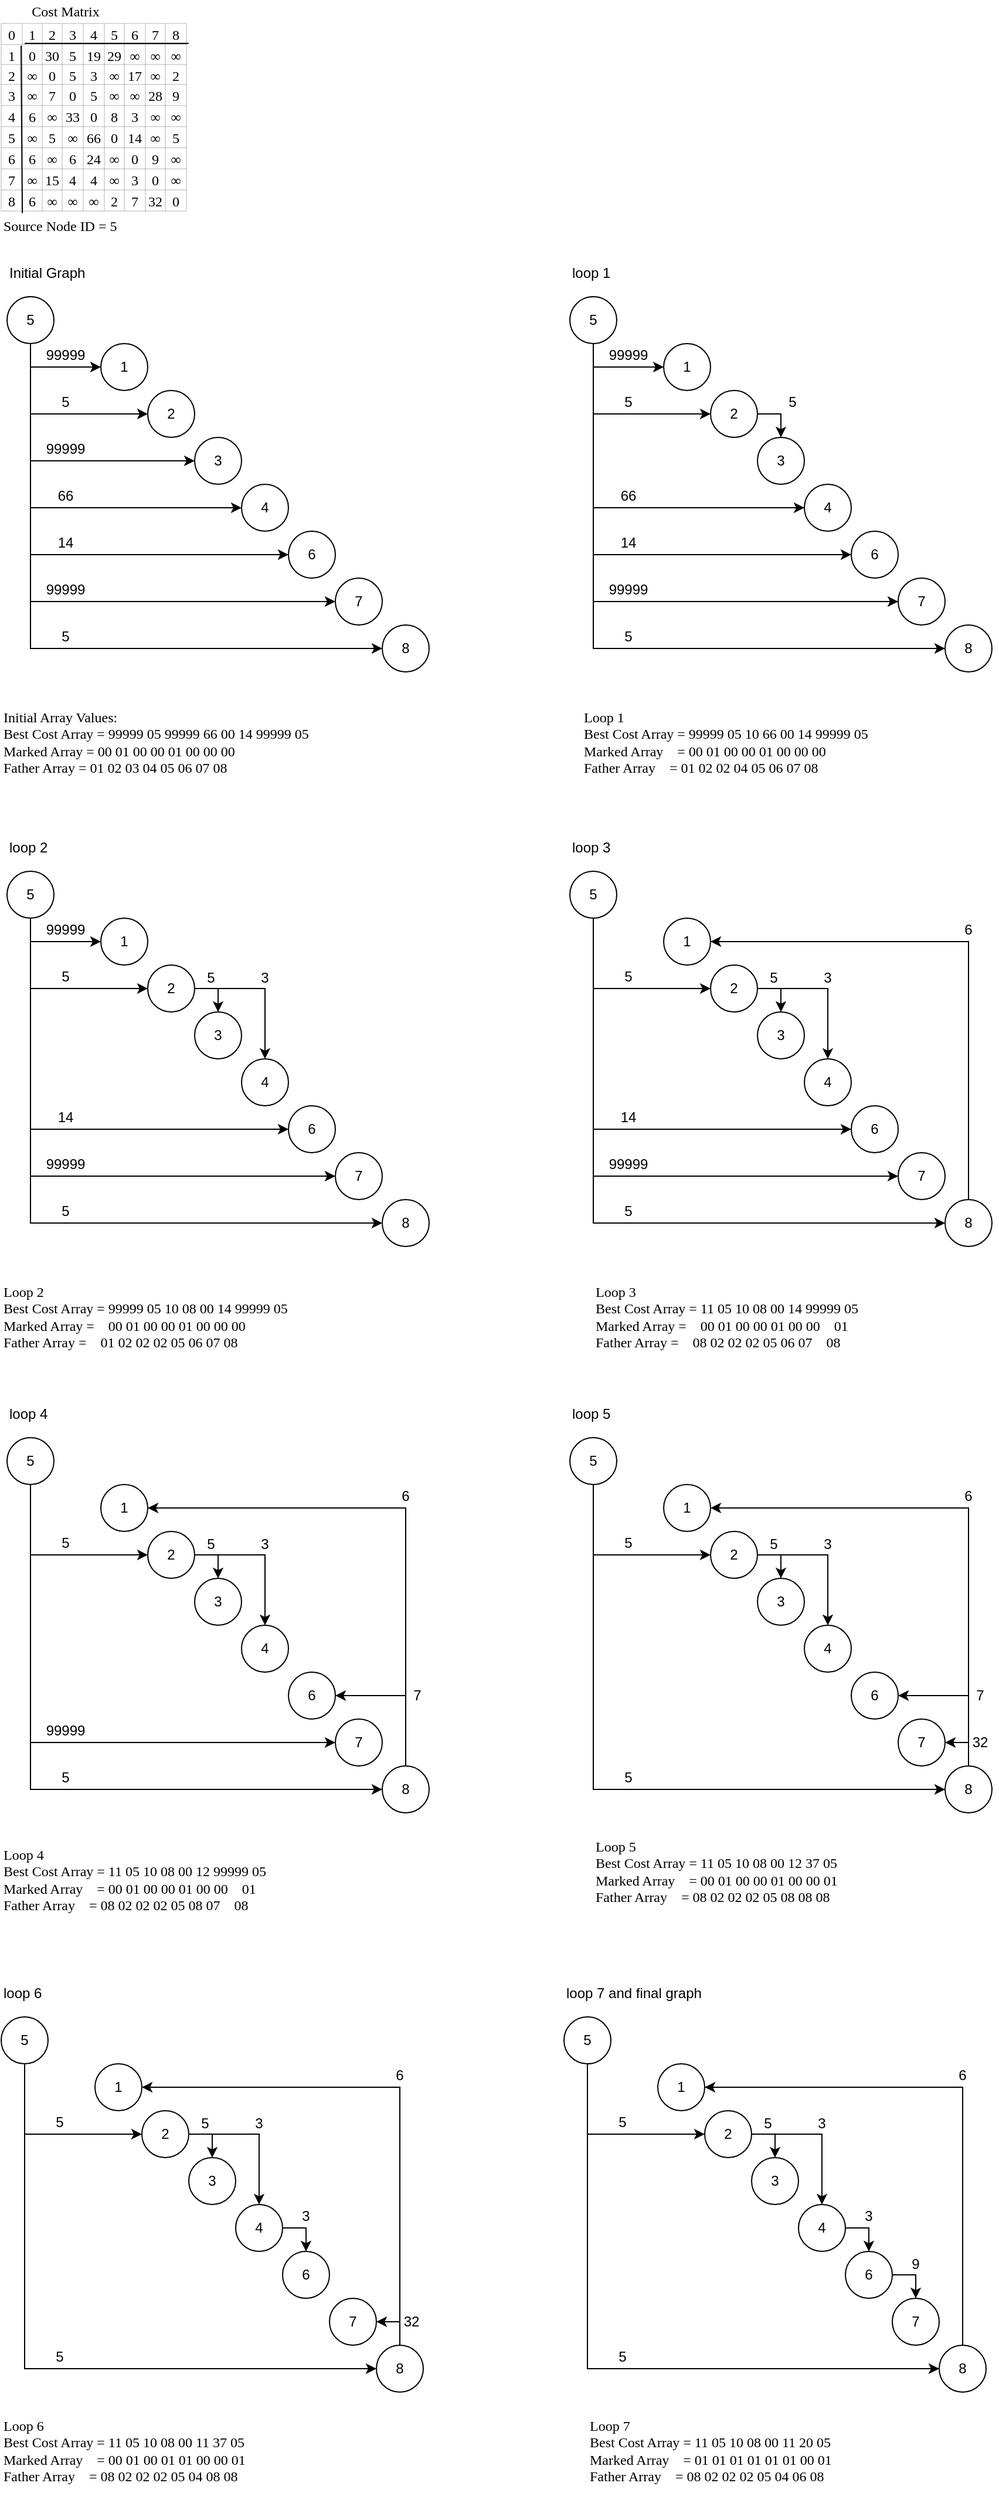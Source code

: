 <mxfile version="13.7.9" type="device"><diagram id="jOzMvkkKy_0odW9MKK62" name="Page-1"><mxGraphModel dx="1185" dy="685" grid="1" gridSize="10" guides="1" tooltips="1" connect="1" arrows="1" fold="1" page="1" pageScale="1" pageWidth="850" pageHeight="2200" background="none" math="0" shadow="0"><root><mxCell id="0"/><mxCell id="1" parent="0"/><mxCell id="_3yZECnT1lJiWvbrCc89-9" style="edgeStyle=orthogonalEdgeStyle;rounded=0;orthogonalLoop=1;jettySize=auto;html=1;exitX=0.5;exitY=1;exitDx=0;exitDy=0;entryX=0;entryY=0.5;entryDx=0;entryDy=0;" parent="1" source="_3yZECnT1lJiWvbrCc89-1" target="_3yZECnT1lJiWvbrCc89-3" edge="1"><mxGeometry relative="1" as="geometry"/></mxCell><mxCell id="_3yZECnT1lJiWvbrCc89-10" style="edgeStyle=orthogonalEdgeStyle;rounded=0;orthogonalLoop=1;jettySize=auto;html=1;exitX=0.5;exitY=1;exitDx=0;exitDy=0;entryX=0;entryY=0.5;entryDx=0;entryDy=0;" parent="1" source="_3yZECnT1lJiWvbrCc89-1" target="_3yZECnT1lJiWvbrCc89-2" edge="1"><mxGeometry relative="1" as="geometry"/></mxCell><mxCell id="_3yZECnT1lJiWvbrCc89-11" style="edgeStyle=orthogonalEdgeStyle;rounded=0;orthogonalLoop=1;jettySize=auto;html=1;exitX=0.5;exitY=1;exitDx=0;exitDy=0;entryX=0;entryY=0.5;entryDx=0;entryDy=0;" parent="1" source="_3yZECnT1lJiWvbrCc89-1" target="_3yZECnT1lJiWvbrCc89-4" edge="1"><mxGeometry relative="1" as="geometry"/></mxCell><mxCell id="_3yZECnT1lJiWvbrCc89-12" style="edgeStyle=orthogonalEdgeStyle;rounded=0;orthogonalLoop=1;jettySize=auto;html=1;exitX=0.5;exitY=1;exitDx=0;exitDy=0;entryX=0;entryY=0.5;entryDx=0;entryDy=0;" parent="1" source="_3yZECnT1lJiWvbrCc89-1" target="_3yZECnT1lJiWvbrCc89-5" edge="1"><mxGeometry relative="1" as="geometry"/></mxCell><mxCell id="_3yZECnT1lJiWvbrCc89-13" style="edgeStyle=orthogonalEdgeStyle;rounded=0;orthogonalLoop=1;jettySize=auto;html=1;exitX=0.5;exitY=1;exitDx=0;exitDy=0;entryX=0;entryY=0.5;entryDx=0;entryDy=0;" parent="1" source="_3yZECnT1lJiWvbrCc89-1" target="_3yZECnT1lJiWvbrCc89-7" edge="1"><mxGeometry relative="1" as="geometry"/></mxCell><mxCell id="_3yZECnT1lJiWvbrCc89-14" style="edgeStyle=orthogonalEdgeStyle;rounded=0;orthogonalLoop=1;jettySize=auto;html=1;exitX=0.5;exitY=1;exitDx=0;exitDy=0;entryX=0;entryY=0.5;entryDx=0;entryDy=0;" parent="1" source="_3yZECnT1lJiWvbrCc89-1" target="_3yZECnT1lJiWvbrCc89-6" edge="1"><mxGeometry relative="1" as="geometry"/></mxCell><mxCell id="_3yZECnT1lJiWvbrCc89-15" style="edgeStyle=orthogonalEdgeStyle;rounded=0;orthogonalLoop=1;jettySize=auto;html=1;exitX=0.5;exitY=1;exitDx=0;exitDy=0;entryX=0;entryY=0.5;entryDx=0;entryDy=0;" parent="1" source="_3yZECnT1lJiWvbrCc89-1" target="_3yZECnT1lJiWvbrCc89-8" edge="1"><mxGeometry relative="1" as="geometry"/></mxCell><mxCell id="_3yZECnT1lJiWvbrCc89-1" value="5" style="ellipse;whiteSpace=wrap;html=1;aspect=fixed;" parent="1" vertex="1"><mxGeometry x="5" y="260" width="40" height="40" as="geometry"/></mxCell><mxCell id="_3yZECnT1lJiWvbrCc89-2" value="2" style="ellipse;whiteSpace=wrap;html=1;aspect=fixed;" parent="1" vertex="1"><mxGeometry x="125" y="340" width="40" height="40" as="geometry"/></mxCell><mxCell id="_3yZECnT1lJiWvbrCc89-3" value="1" style="ellipse;whiteSpace=wrap;html=1;aspect=fixed;" parent="1" vertex="1"><mxGeometry x="85" y="300" width="40" height="40" as="geometry"/></mxCell><mxCell id="_3yZECnT1lJiWvbrCc89-4" value="3" style="ellipse;whiteSpace=wrap;html=1;aspect=fixed;" parent="1" vertex="1"><mxGeometry x="165" y="380" width="40" height="40" as="geometry"/></mxCell><mxCell id="_3yZECnT1lJiWvbrCc89-5" value="4" style="ellipse;whiteSpace=wrap;html=1;aspect=fixed;" parent="1" vertex="1"><mxGeometry x="205" y="420" width="40" height="40" as="geometry"/></mxCell><mxCell id="_3yZECnT1lJiWvbrCc89-6" value="7" style="ellipse;whiteSpace=wrap;html=1;aspect=fixed;" parent="1" vertex="1"><mxGeometry x="285" y="500" width="40" height="40" as="geometry"/></mxCell><mxCell id="_3yZECnT1lJiWvbrCc89-7" value="6" style="ellipse;whiteSpace=wrap;html=1;aspect=fixed;" parent="1" vertex="1"><mxGeometry x="245" y="460" width="40" height="40" as="geometry"/></mxCell><mxCell id="_3yZECnT1lJiWvbrCc89-8" value="8" style="ellipse;whiteSpace=wrap;html=1;aspect=fixed;" parent="1" vertex="1"><mxGeometry x="325" y="540" width="40" height="40" as="geometry"/></mxCell><mxCell id="_3yZECnT1lJiWvbrCc89-16" value="99999" style="text;html=1;strokeColor=none;fillColor=none;align=center;verticalAlign=middle;whiteSpace=wrap;rounded=0;" parent="1" vertex="1"><mxGeometry x="35" y="300" width="40" height="20" as="geometry"/></mxCell><mxCell id="_3yZECnT1lJiWvbrCc89-17" value="5" style="text;html=1;strokeColor=none;fillColor=none;align=center;verticalAlign=middle;whiteSpace=wrap;rounded=0;" parent="1" vertex="1"><mxGeometry x="35" y="340" width="40" height="20" as="geometry"/></mxCell><mxCell id="_3yZECnT1lJiWvbrCc89-18" value="99999" style="text;html=1;strokeColor=none;fillColor=none;align=center;verticalAlign=middle;whiteSpace=wrap;rounded=0;" parent="1" vertex="1"><mxGeometry x="35" y="380" width="40" height="20" as="geometry"/></mxCell><mxCell id="_3yZECnT1lJiWvbrCc89-19" value="66" style="text;html=1;strokeColor=none;fillColor=none;align=center;verticalAlign=middle;whiteSpace=wrap;rounded=0;" parent="1" vertex="1"><mxGeometry x="35" y="420" width="40" height="20" as="geometry"/></mxCell><mxCell id="_3yZECnT1lJiWvbrCc89-21" value="14" style="text;html=1;strokeColor=none;fillColor=none;align=center;verticalAlign=middle;whiteSpace=wrap;rounded=0;" parent="1" vertex="1"><mxGeometry x="35" y="460" width="40" height="20" as="geometry"/></mxCell><mxCell id="_3yZECnT1lJiWvbrCc89-22" value="99999" style="text;html=1;strokeColor=none;fillColor=none;align=center;verticalAlign=middle;whiteSpace=wrap;rounded=0;" parent="1" vertex="1"><mxGeometry x="35" y="500" width="40" height="20" as="geometry"/></mxCell><mxCell id="_3yZECnT1lJiWvbrCc89-23" value="5" style="text;html=1;strokeColor=none;fillColor=none;align=center;verticalAlign=middle;whiteSpace=wrap;rounded=0;" parent="1" vertex="1"><mxGeometry x="35" y="540" width="40" height="20" as="geometry"/></mxCell><mxCell id="_3yZECnT1lJiWvbrCc89-24" style="edgeStyle=orthogonalEdgeStyle;rounded=0;orthogonalLoop=1;jettySize=auto;html=1;exitX=0.5;exitY=1;exitDx=0;exitDy=0;entryX=0;entryY=0.5;entryDx=0;entryDy=0;" parent="1" source="_3yZECnT1lJiWvbrCc89-31" target="_3yZECnT1lJiWvbrCc89-33" edge="1"><mxGeometry relative="1" as="geometry"/></mxCell><mxCell id="_3yZECnT1lJiWvbrCc89-25" style="edgeStyle=orthogonalEdgeStyle;rounded=0;orthogonalLoop=1;jettySize=auto;html=1;exitX=0.5;exitY=1;exitDx=0;exitDy=0;entryX=0;entryY=0.5;entryDx=0;entryDy=0;" parent="1" source="_3yZECnT1lJiWvbrCc89-31" target="_3yZECnT1lJiWvbrCc89-32" edge="1"><mxGeometry relative="1" as="geometry"/></mxCell><mxCell id="_3yZECnT1lJiWvbrCc89-27" style="edgeStyle=orthogonalEdgeStyle;rounded=0;orthogonalLoop=1;jettySize=auto;html=1;exitX=0.5;exitY=1;exitDx=0;exitDy=0;entryX=0;entryY=0.5;entryDx=0;entryDy=0;" parent="1" source="_3yZECnT1lJiWvbrCc89-31" target="_3yZECnT1lJiWvbrCc89-35" edge="1"><mxGeometry relative="1" as="geometry"/></mxCell><mxCell id="_3yZECnT1lJiWvbrCc89-28" style="edgeStyle=orthogonalEdgeStyle;rounded=0;orthogonalLoop=1;jettySize=auto;html=1;exitX=0.5;exitY=1;exitDx=0;exitDy=0;entryX=0;entryY=0.5;entryDx=0;entryDy=0;" parent="1" source="_3yZECnT1lJiWvbrCc89-31" target="_3yZECnT1lJiWvbrCc89-37" edge="1"><mxGeometry relative="1" as="geometry"/></mxCell><mxCell id="_3yZECnT1lJiWvbrCc89-29" style="edgeStyle=orthogonalEdgeStyle;rounded=0;orthogonalLoop=1;jettySize=auto;html=1;exitX=0.5;exitY=1;exitDx=0;exitDy=0;entryX=0;entryY=0.5;entryDx=0;entryDy=0;" parent="1" source="_3yZECnT1lJiWvbrCc89-31" target="_3yZECnT1lJiWvbrCc89-36" edge="1"><mxGeometry relative="1" as="geometry"/></mxCell><mxCell id="_3yZECnT1lJiWvbrCc89-30" style="edgeStyle=orthogonalEdgeStyle;rounded=0;orthogonalLoop=1;jettySize=auto;html=1;exitX=0.5;exitY=1;exitDx=0;exitDy=0;entryX=0;entryY=0.5;entryDx=0;entryDy=0;" parent="1" source="_3yZECnT1lJiWvbrCc89-31" target="_3yZECnT1lJiWvbrCc89-38" edge="1"><mxGeometry relative="1" as="geometry"/></mxCell><mxCell id="_3yZECnT1lJiWvbrCc89-31" value="5" style="ellipse;whiteSpace=wrap;html=1;aspect=fixed;" parent="1" vertex="1"><mxGeometry x="485" y="260" width="40" height="40" as="geometry"/></mxCell><mxCell id="_3yZECnT1lJiWvbrCc89-48" style="edgeStyle=orthogonalEdgeStyle;rounded=0;orthogonalLoop=1;jettySize=auto;html=1;exitX=1;exitY=0.5;exitDx=0;exitDy=0;entryX=0.5;entryY=0;entryDx=0;entryDy=0;" parent="1" source="_3yZECnT1lJiWvbrCc89-32" target="_3yZECnT1lJiWvbrCc89-34" edge="1"><mxGeometry relative="1" as="geometry"/></mxCell><mxCell id="_3yZECnT1lJiWvbrCc89-32" value="2" style="ellipse;whiteSpace=wrap;html=1;aspect=fixed;" parent="1" vertex="1"><mxGeometry x="605" y="340" width="40" height="40" as="geometry"/></mxCell><mxCell id="_3yZECnT1lJiWvbrCc89-33" value="1" style="ellipse;whiteSpace=wrap;html=1;aspect=fixed;" parent="1" vertex="1"><mxGeometry x="565" y="300" width="40" height="40" as="geometry"/></mxCell><mxCell id="_3yZECnT1lJiWvbrCc89-34" value="3" style="ellipse;whiteSpace=wrap;html=1;aspect=fixed;" parent="1" vertex="1"><mxGeometry x="645" y="380" width="40" height="40" as="geometry"/></mxCell><mxCell id="_3yZECnT1lJiWvbrCc89-35" value="4" style="ellipse;whiteSpace=wrap;html=1;aspect=fixed;" parent="1" vertex="1"><mxGeometry x="685" y="420" width="40" height="40" as="geometry"/></mxCell><mxCell id="_3yZECnT1lJiWvbrCc89-36" value="7" style="ellipse;whiteSpace=wrap;html=1;aspect=fixed;" parent="1" vertex="1"><mxGeometry x="765" y="500" width="40" height="40" as="geometry"/></mxCell><mxCell id="_3yZECnT1lJiWvbrCc89-37" value="6" style="ellipse;whiteSpace=wrap;html=1;aspect=fixed;" parent="1" vertex="1"><mxGeometry x="725" y="460" width="40" height="40" as="geometry"/></mxCell><mxCell id="_3yZECnT1lJiWvbrCc89-38" value="8" style="ellipse;whiteSpace=wrap;html=1;aspect=fixed;" parent="1" vertex="1"><mxGeometry x="805" y="540" width="40" height="40" as="geometry"/></mxCell><mxCell id="_3yZECnT1lJiWvbrCc89-39" value="99999" style="text;html=1;strokeColor=none;fillColor=none;align=center;verticalAlign=middle;whiteSpace=wrap;rounded=0;" parent="1" vertex="1"><mxGeometry x="515" y="300" width="40" height="20" as="geometry"/></mxCell><mxCell id="_3yZECnT1lJiWvbrCc89-40" value="5" style="text;html=1;strokeColor=none;fillColor=none;align=center;verticalAlign=middle;whiteSpace=wrap;rounded=0;" parent="1" vertex="1"><mxGeometry x="515" y="340" width="40" height="20" as="geometry"/></mxCell><mxCell id="_3yZECnT1lJiWvbrCc89-42" value="66" style="text;html=1;strokeColor=none;fillColor=none;align=center;verticalAlign=middle;whiteSpace=wrap;rounded=0;" parent="1" vertex="1"><mxGeometry x="515" y="420" width="40" height="20" as="geometry"/></mxCell><mxCell id="_3yZECnT1lJiWvbrCc89-43" value="14" style="text;html=1;strokeColor=none;fillColor=none;align=center;verticalAlign=middle;whiteSpace=wrap;rounded=0;" parent="1" vertex="1"><mxGeometry x="515" y="460" width="40" height="20" as="geometry"/></mxCell><mxCell id="_3yZECnT1lJiWvbrCc89-44" value="99999" style="text;html=1;strokeColor=none;fillColor=none;align=center;verticalAlign=middle;whiteSpace=wrap;rounded=0;" parent="1" vertex="1"><mxGeometry x="515" y="500" width="40" height="20" as="geometry"/></mxCell><mxCell id="_3yZECnT1lJiWvbrCc89-45" value="5" style="text;html=1;strokeColor=none;fillColor=none;align=center;verticalAlign=middle;whiteSpace=wrap;rounded=0;" parent="1" vertex="1"><mxGeometry x="515" y="540" width="40" height="20" as="geometry"/></mxCell><mxCell id="_3yZECnT1lJiWvbrCc89-46" value="loop 1" style="text;html=1;strokeColor=none;fillColor=none;align=left;verticalAlign=middle;whiteSpace=wrap;rounded=0;" parent="1" vertex="1"><mxGeometry x="485" y="230" width="40" height="20" as="geometry"/></mxCell><mxCell id="_3yZECnT1lJiWvbrCc89-47" value="Initial Graph" style="text;html=1;strokeColor=none;fillColor=none;align=left;verticalAlign=middle;whiteSpace=wrap;rounded=0;" parent="1" vertex="1"><mxGeometry x="5" y="230" width="110" height="20" as="geometry"/></mxCell><mxCell id="_3yZECnT1lJiWvbrCc89-49" value="5" style="text;html=1;strokeColor=none;fillColor=none;align=center;verticalAlign=middle;whiteSpace=wrap;rounded=0;" parent="1" vertex="1"><mxGeometry x="655" y="340" width="40" height="20" as="geometry"/></mxCell><mxCell id="ydpXMznq65xGO28Ly1qn-1" style="edgeStyle=orthogonalEdgeStyle;rounded=0;orthogonalLoop=1;jettySize=auto;html=1;exitX=0.5;exitY=1;exitDx=0;exitDy=0;entryX=0;entryY=0.5;entryDx=0;entryDy=0;" parent="1" source="ydpXMznq65xGO28Ly1qn-8" target="ydpXMznq65xGO28Ly1qn-11" edge="1"><mxGeometry relative="1" as="geometry"/></mxCell><mxCell id="ydpXMznq65xGO28Ly1qn-2" style="edgeStyle=orthogonalEdgeStyle;rounded=0;orthogonalLoop=1;jettySize=auto;html=1;exitX=0.5;exitY=1;exitDx=0;exitDy=0;entryX=0;entryY=0.5;entryDx=0;entryDy=0;" parent="1" source="ydpXMznq65xGO28Ly1qn-8" target="ydpXMznq65xGO28Ly1qn-10" edge="1"><mxGeometry relative="1" as="geometry"/></mxCell><mxCell id="ydpXMznq65xGO28Ly1qn-5" style="edgeStyle=orthogonalEdgeStyle;rounded=0;orthogonalLoop=1;jettySize=auto;html=1;exitX=0.5;exitY=1;exitDx=0;exitDy=0;entryX=0;entryY=0.5;entryDx=0;entryDy=0;" parent="1" source="ydpXMznq65xGO28Ly1qn-8" target="ydpXMznq65xGO28Ly1qn-15" edge="1"><mxGeometry relative="1" as="geometry"/></mxCell><mxCell id="ydpXMznq65xGO28Ly1qn-6" style="edgeStyle=orthogonalEdgeStyle;rounded=0;orthogonalLoop=1;jettySize=auto;html=1;exitX=0.5;exitY=1;exitDx=0;exitDy=0;entryX=0;entryY=0.5;entryDx=0;entryDy=0;" parent="1" source="ydpXMznq65xGO28Ly1qn-8" target="ydpXMznq65xGO28Ly1qn-14" edge="1"><mxGeometry relative="1" as="geometry"/></mxCell><mxCell id="ydpXMznq65xGO28Ly1qn-7" style="edgeStyle=orthogonalEdgeStyle;rounded=0;orthogonalLoop=1;jettySize=auto;html=1;exitX=0.5;exitY=1;exitDx=0;exitDy=0;entryX=0;entryY=0.5;entryDx=0;entryDy=0;" parent="1" source="ydpXMznq65xGO28Ly1qn-8" target="ydpXMznq65xGO28Ly1qn-16" edge="1"><mxGeometry relative="1" as="geometry"/></mxCell><mxCell id="ydpXMznq65xGO28Ly1qn-8" value="5" style="ellipse;whiteSpace=wrap;html=1;aspect=fixed;" parent="1" vertex="1"><mxGeometry x="5" y="750" width="40" height="40" as="geometry"/></mxCell><mxCell id="ydpXMznq65xGO28Ly1qn-9" style="edgeStyle=orthogonalEdgeStyle;rounded=0;orthogonalLoop=1;jettySize=auto;html=1;exitX=1;exitY=0.5;exitDx=0;exitDy=0;entryX=0.5;entryY=0;entryDx=0;entryDy=0;" parent="1" source="ydpXMznq65xGO28Ly1qn-10" target="ydpXMznq65xGO28Ly1qn-12" edge="1"><mxGeometry relative="1" as="geometry"/></mxCell><mxCell id="ydpXMznq65xGO28Ly1qn-29" style="edgeStyle=orthogonalEdgeStyle;rounded=0;orthogonalLoop=1;jettySize=auto;html=1;exitX=1;exitY=0.5;exitDx=0;exitDy=0;entryX=0.5;entryY=0;entryDx=0;entryDy=0;" parent="1" source="ydpXMznq65xGO28Ly1qn-10" target="ydpXMznq65xGO28Ly1qn-13" edge="1"><mxGeometry relative="1" as="geometry"/></mxCell><mxCell id="ydpXMznq65xGO28Ly1qn-10" value="2" style="ellipse;whiteSpace=wrap;html=1;aspect=fixed;" parent="1" vertex="1"><mxGeometry x="125" y="830" width="40" height="40" as="geometry"/></mxCell><mxCell id="ydpXMznq65xGO28Ly1qn-11" value="1" style="ellipse;whiteSpace=wrap;html=1;aspect=fixed;" parent="1" vertex="1"><mxGeometry x="85" y="790" width="40" height="40" as="geometry"/></mxCell><mxCell id="ydpXMznq65xGO28Ly1qn-12" value="3" style="ellipse;whiteSpace=wrap;html=1;aspect=fixed;" parent="1" vertex="1"><mxGeometry x="165" y="870" width="40" height="40" as="geometry"/></mxCell><mxCell id="ydpXMznq65xGO28Ly1qn-13" value="4" style="ellipse;whiteSpace=wrap;html=1;aspect=fixed;" parent="1" vertex="1"><mxGeometry x="205" y="910" width="40" height="40" as="geometry"/></mxCell><mxCell id="ydpXMznq65xGO28Ly1qn-14" value="7" style="ellipse;whiteSpace=wrap;html=1;aspect=fixed;" parent="1" vertex="1"><mxGeometry x="285" y="990" width="40" height="40" as="geometry"/></mxCell><mxCell id="ydpXMznq65xGO28Ly1qn-15" value="6" style="ellipse;whiteSpace=wrap;html=1;aspect=fixed;" parent="1" vertex="1"><mxGeometry x="245" y="950" width="40" height="40" as="geometry"/></mxCell><mxCell id="ydpXMznq65xGO28Ly1qn-16" value="8" style="ellipse;whiteSpace=wrap;html=1;aspect=fixed;" parent="1" vertex="1"><mxGeometry x="325" y="1030" width="40" height="40" as="geometry"/></mxCell><mxCell id="ydpXMznq65xGO28Ly1qn-17" value="99999" style="text;html=1;strokeColor=none;fillColor=none;align=center;verticalAlign=middle;whiteSpace=wrap;rounded=0;" parent="1" vertex="1"><mxGeometry x="35" y="790" width="40" height="20" as="geometry"/></mxCell><mxCell id="ydpXMznq65xGO28Ly1qn-18" value="5" style="text;html=1;strokeColor=none;fillColor=none;align=center;verticalAlign=middle;whiteSpace=wrap;rounded=0;" parent="1" vertex="1"><mxGeometry x="35" y="830" width="40" height="20" as="geometry"/></mxCell><mxCell id="ydpXMznq65xGO28Ly1qn-21" value="14" style="text;html=1;strokeColor=none;fillColor=none;align=center;verticalAlign=middle;whiteSpace=wrap;rounded=0;" parent="1" vertex="1"><mxGeometry x="35" y="950" width="40" height="20" as="geometry"/></mxCell><mxCell id="ydpXMznq65xGO28Ly1qn-22" value="99999" style="text;html=1;strokeColor=none;fillColor=none;align=center;verticalAlign=middle;whiteSpace=wrap;rounded=0;" parent="1" vertex="1"><mxGeometry x="35" y="990" width="40" height="20" as="geometry"/></mxCell><mxCell id="ydpXMznq65xGO28Ly1qn-23" value="5" style="text;html=1;strokeColor=none;fillColor=none;align=center;verticalAlign=middle;whiteSpace=wrap;rounded=0;" parent="1" vertex="1"><mxGeometry x="35" y="1030" width="40" height="20" as="geometry"/></mxCell><mxCell id="ydpXMznq65xGO28Ly1qn-24" value="loop 2" style="text;html=1;strokeColor=none;fillColor=none;align=left;verticalAlign=middle;whiteSpace=wrap;rounded=0;" parent="1" vertex="1"><mxGeometry x="5" y="720" width="40" height="20" as="geometry"/></mxCell><mxCell id="ydpXMznq65xGO28Ly1qn-25" value="5" style="text;html=1;strokeColor=none;fillColor=none;align=center;verticalAlign=middle;whiteSpace=wrap;rounded=0;" parent="1" vertex="1"><mxGeometry x="168" y="831" width="22" height="20" as="geometry"/></mxCell><mxCell id="ydpXMznq65xGO28Ly1qn-30" value="3" style="text;html=1;strokeColor=none;fillColor=none;align=center;verticalAlign=middle;whiteSpace=wrap;rounded=0;" parent="1" vertex="1"><mxGeometry x="214" y="831" width="22" height="20" as="geometry"/></mxCell><mxCell id="ydpXMznq65xGO28Ly1qn-32" style="edgeStyle=orthogonalEdgeStyle;rounded=0;orthogonalLoop=1;jettySize=auto;html=1;exitX=0.5;exitY=1;exitDx=0;exitDy=0;entryX=0;entryY=0.5;entryDx=0;entryDy=0;" parent="1" source="ydpXMznq65xGO28Ly1qn-38" target="ydpXMznq65xGO28Ly1qn-41" edge="1"><mxGeometry relative="1" as="geometry"/></mxCell><mxCell id="ydpXMznq65xGO28Ly1qn-35" style="edgeStyle=orthogonalEdgeStyle;rounded=0;orthogonalLoop=1;jettySize=auto;html=1;exitX=0.5;exitY=1;exitDx=0;exitDy=0;entryX=0;entryY=0.5;entryDx=0;entryDy=0;" parent="1" source="ydpXMznq65xGO28Ly1qn-38" target="ydpXMznq65xGO28Ly1qn-46" edge="1"><mxGeometry relative="1" as="geometry"/></mxCell><mxCell id="ydpXMznq65xGO28Ly1qn-36" style="edgeStyle=orthogonalEdgeStyle;rounded=0;orthogonalLoop=1;jettySize=auto;html=1;exitX=0.5;exitY=1;exitDx=0;exitDy=0;entryX=0;entryY=0.5;entryDx=0;entryDy=0;" parent="1" source="ydpXMznq65xGO28Ly1qn-38" target="ydpXMznq65xGO28Ly1qn-45" edge="1"><mxGeometry relative="1" as="geometry"/></mxCell><mxCell id="ydpXMznq65xGO28Ly1qn-37" style="edgeStyle=orthogonalEdgeStyle;rounded=0;orthogonalLoop=1;jettySize=auto;html=1;exitX=0.5;exitY=1;exitDx=0;exitDy=0;entryX=0;entryY=0.5;entryDx=0;entryDy=0;" parent="1" source="ydpXMznq65xGO28Ly1qn-38" target="ydpXMznq65xGO28Ly1qn-47" edge="1"><mxGeometry relative="1" as="geometry"/></mxCell><mxCell id="ydpXMznq65xGO28Ly1qn-38" value="5" style="ellipse;whiteSpace=wrap;html=1;aspect=fixed;" parent="1" vertex="1"><mxGeometry x="485" y="750" width="40" height="40" as="geometry"/></mxCell><mxCell id="ydpXMznq65xGO28Ly1qn-39" style="edgeStyle=orthogonalEdgeStyle;rounded=0;orthogonalLoop=1;jettySize=auto;html=1;exitX=1;exitY=0.5;exitDx=0;exitDy=0;entryX=0.5;entryY=0;entryDx=0;entryDy=0;" parent="1" source="ydpXMznq65xGO28Ly1qn-41" target="ydpXMznq65xGO28Ly1qn-43" edge="1"><mxGeometry relative="1" as="geometry"/></mxCell><mxCell id="ydpXMznq65xGO28Ly1qn-40" style="edgeStyle=orthogonalEdgeStyle;rounded=0;orthogonalLoop=1;jettySize=auto;html=1;exitX=1;exitY=0.5;exitDx=0;exitDy=0;entryX=0.5;entryY=0;entryDx=0;entryDy=0;" parent="1" source="ydpXMznq65xGO28Ly1qn-41" target="ydpXMznq65xGO28Ly1qn-44" edge="1"><mxGeometry relative="1" as="geometry"/></mxCell><mxCell id="ydpXMznq65xGO28Ly1qn-41" value="2" style="ellipse;whiteSpace=wrap;html=1;aspect=fixed;" parent="1" vertex="1"><mxGeometry x="605" y="830" width="40" height="40" as="geometry"/></mxCell><mxCell id="ydpXMznq65xGO28Ly1qn-42" value="1" style="ellipse;whiteSpace=wrap;html=1;aspect=fixed;" parent="1" vertex="1"><mxGeometry x="565" y="790" width="40" height="40" as="geometry"/></mxCell><mxCell id="ydpXMznq65xGO28Ly1qn-43" value="3" style="ellipse;whiteSpace=wrap;html=1;aspect=fixed;" parent="1" vertex="1"><mxGeometry x="645" y="870" width="40" height="40" as="geometry"/></mxCell><mxCell id="ydpXMznq65xGO28Ly1qn-44" value="4" style="ellipse;whiteSpace=wrap;html=1;aspect=fixed;" parent="1" vertex="1"><mxGeometry x="685" y="910" width="40" height="40" as="geometry"/></mxCell><mxCell id="ydpXMznq65xGO28Ly1qn-45" value="7" style="ellipse;whiteSpace=wrap;html=1;aspect=fixed;" parent="1" vertex="1"><mxGeometry x="765" y="990" width="40" height="40" as="geometry"/></mxCell><mxCell id="ydpXMznq65xGO28Ly1qn-46" value="6" style="ellipse;whiteSpace=wrap;html=1;aspect=fixed;" parent="1" vertex="1"><mxGeometry x="725" y="950" width="40" height="40" as="geometry"/></mxCell><mxCell id="ydpXMznq65xGO28Ly1qn-58" style="edgeStyle=orthogonalEdgeStyle;rounded=0;orthogonalLoop=1;jettySize=auto;html=1;exitX=0.5;exitY=0;exitDx=0;exitDy=0;entryX=1;entryY=0.5;entryDx=0;entryDy=0;" parent="1" source="ydpXMznq65xGO28Ly1qn-47" target="ydpXMznq65xGO28Ly1qn-42" edge="1"><mxGeometry relative="1" as="geometry"/></mxCell><mxCell id="ydpXMznq65xGO28Ly1qn-47" value="8" style="ellipse;whiteSpace=wrap;html=1;aspect=fixed;" parent="1" vertex="1"><mxGeometry x="805" y="1030" width="40" height="40" as="geometry"/></mxCell><mxCell id="ydpXMznq65xGO28Ly1qn-49" value="5" style="text;html=1;strokeColor=none;fillColor=none;align=center;verticalAlign=middle;whiteSpace=wrap;rounded=0;" parent="1" vertex="1"><mxGeometry x="515" y="830" width="40" height="20" as="geometry"/></mxCell><mxCell id="ydpXMznq65xGO28Ly1qn-52" value="14" style="text;html=1;strokeColor=none;fillColor=none;align=center;verticalAlign=middle;whiteSpace=wrap;rounded=0;" parent="1" vertex="1"><mxGeometry x="515" y="950" width="40" height="20" as="geometry"/></mxCell><mxCell id="ydpXMznq65xGO28Ly1qn-53" value="99999" style="text;html=1;strokeColor=none;fillColor=none;align=center;verticalAlign=middle;whiteSpace=wrap;rounded=0;" parent="1" vertex="1"><mxGeometry x="515" y="990" width="40" height="20" as="geometry"/></mxCell><mxCell id="ydpXMznq65xGO28Ly1qn-54" value="5" style="text;html=1;strokeColor=none;fillColor=none;align=center;verticalAlign=middle;whiteSpace=wrap;rounded=0;" parent="1" vertex="1"><mxGeometry x="515" y="1030" width="40" height="20" as="geometry"/></mxCell><mxCell id="ydpXMznq65xGO28Ly1qn-55" value="loop 3" style="text;html=1;strokeColor=none;fillColor=none;align=left;verticalAlign=middle;whiteSpace=wrap;rounded=0;" parent="1" vertex="1"><mxGeometry x="485" y="720" width="40" height="20" as="geometry"/></mxCell><mxCell id="ydpXMznq65xGO28Ly1qn-56" value="5" style="text;html=1;strokeColor=none;fillColor=none;align=center;verticalAlign=middle;whiteSpace=wrap;rounded=0;" parent="1" vertex="1"><mxGeometry x="648" y="831" width="22" height="20" as="geometry"/></mxCell><mxCell id="ydpXMznq65xGO28Ly1qn-57" value="3" style="text;html=1;strokeColor=none;fillColor=none;align=center;verticalAlign=middle;whiteSpace=wrap;rounded=0;" parent="1" vertex="1"><mxGeometry x="694" y="831" width="22" height="20" as="geometry"/></mxCell><mxCell id="ydpXMznq65xGO28Ly1qn-59" value="6" style="text;html=1;strokeColor=none;fillColor=none;align=center;verticalAlign=middle;whiteSpace=wrap;rounded=0;" parent="1" vertex="1"><mxGeometry x="805" y="790" width="40" height="20" as="geometry"/></mxCell><mxCell id="ydpXMznq65xGO28Ly1qn-61" style="edgeStyle=orthogonalEdgeStyle;rounded=0;orthogonalLoop=1;jettySize=auto;html=1;exitX=0.5;exitY=1;exitDx=0;exitDy=0;entryX=0;entryY=0.5;entryDx=0;entryDy=0;" parent="1" source="ydpXMznq65xGO28Ly1qn-67" target="ydpXMznq65xGO28Ly1qn-70" edge="1"><mxGeometry relative="1" as="geometry"/></mxCell><mxCell id="ydpXMznq65xGO28Ly1qn-65" style="edgeStyle=orthogonalEdgeStyle;rounded=0;orthogonalLoop=1;jettySize=auto;html=1;exitX=0.5;exitY=1;exitDx=0;exitDy=0;entryX=0;entryY=0.5;entryDx=0;entryDy=0;" parent="1" source="ydpXMznq65xGO28Ly1qn-67" target="ydpXMznq65xGO28Ly1qn-74" edge="1"><mxGeometry relative="1" as="geometry"/></mxCell><mxCell id="ydpXMznq65xGO28Ly1qn-66" style="edgeStyle=orthogonalEdgeStyle;rounded=0;orthogonalLoop=1;jettySize=auto;html=1;exitX=0.5;exitY=1;exitDx=0;exitDy=0;entryX=0;entryY=0.5;entryDx=0;entryDy=0;" parent="1" source="ydpXMznq65xGO28Ly1qn-67" target="ydpXMznq65xGO28Ly1qn-77" edge="1"><mxGeometry relative="1" as="geometry"/></mxCell><mxCell id="ydpXMznq65xGO28Ly1qn-67" value="5" style="ellipse;whiteSpace=wrap;html=1;aspect=fixed;" parent="1" vertex="1"><mxGeometry x="5" y="1233" width="40" height="40" as="geometry"/></mxCell><mxCell id="ydpXMznq65xGO28Ly1qn-68" style="edgeStyle=orthogonalEdgeStyle;rounded=0;orthogonalLoop=1;jettySize=auto;html=1;exitX=1;exitY=0.5;exitDx=0;exitDy=0;entryX=0.5;entryY=0;entryDx=0;entryDy=0;" parent="1" source="ydpXMznq65xGO28Ly1qn-70" target="ydpXMznq65xGO28Ly1qn-72" edge="1"><mxGeometry relative="1" as="geometry"/></mxCell><mxCell id="ydpXMznq65xGO28Ly1qn-69" style="edgeStyle=orthogonalEdgeStyle;rounded=0;orthogonalLoop=1;jettySize=auto;html=1;exitX=1;exitY=0.5;exitDx=0;exitDy=0;entryX=0.5;entryY=0;entryDx=0;entryDy=0;" parent="1" source="ydpXMznq65xGO28Ly1qn-70" target="ydpXMznq65xGO28Ly1qn-73" edge="1"><mxGeometry relative="1" as="geometry"/></mxCell><mxCell id="ydpXMznq65xGO28Ly1qn-70" value="2" style="ellipse;whiteSpace=wrap;html=1;aspect=fixed;" parent="1" vertex="1"><mxGeometry x="125" y="1313" width="40" height="40" as="geometry"/></mxCell><mxCell id="ydpXMznq65xGO28Ly1qn-71" value="1" style="ellipse;whiteSpace=wrap;html=1;aspect=fixed;" parent="1" vertex="1"><mxGeometry x="85" y="1273" width="40" height="40" as="geometry"/></mxCell><mxCell id="ydpXMznq65xGO28Ly1qn-72" value="3" style="ellipse;whiteSpace=wrap;html=1;aspect=fixed;" parent="1" vertex="1"><mxGeometry x="165" y="1353" width="40" height="40" as="geometry"/></mxCell><mxCell id="ydpXMznq65xGO28Ly1qn-73" value="4" style="ellipse;whiteSpace=wrap;html=1;aspect=fixed;" parent="1" vertex="1"><mxGeometry x="205" y="1393" width="40" height="40" as="geometry"/></mxCell><mxCell id="ydpXMznq65xGO28Ly1qn-74" value="7" style="ellipse;whiteSpace=wrap;html=1;aspect=fixed;" parent="1" vertex="1"><mxGeometry x="285" y="1473" width="40" height="40" as="geometry"/></mxCell><mxCell id="ydpXMznq65xGO28Ly1qn-75" value="6" style="ellipse;whiteSpace=wrap;html=1;aspect=fixed;" parent="1" vertex="1"><mxGeometry x="245" y="1433" width="40" height="40" as="geometry"/></mxCell><mxCell id="ydpXMznq65xGO28Ly1qn-76" style="edgeStyle=orthogonalEdgeStyle;rounded=0;orthogonalLoop=1;jettySize=auto;html=1;exitX=0.5;exitY=0;exitDx=0;exitDy=0;entryX=1;entryY=0.5;entryDx=0;entryDy=0;" parent="1" source="ydpXMznq65xGO28Ly1qn-77" target="ydpXMznq65xGO28Ly1qn-71" edge="1"><mxGeometry relative="1" as="geometry"/></mxCell><mxCell id="ydpXMznq65xGO28Ly1qn-95" style="edgeStyle=orthogonalEdgeStyle;rounded=0;orthogonalLoop=1;jettySize=auto;html=1;exitX=0.5;exitY=0;exitDx=0;exitDy=0;entryX=1;entryY=0.5;entryDx=0;entryDy=0;" parent="1" source="ydpXMznq65xGO28Ly1qn-77" target="ydpXMznq65xGO28Ly1qn-75" edge="1"><mxGeometry relative="1" as="geometry"/></mxCell><mxCell id="ydpXMznq65xGO28Ly1qn-77" value="8" style="ellipse;whiteSpace=wrap;html=1;aspect=fixed;" parent="1" vertex="1"><mxGeometry x="325" y="1513" width="40" height="40" as="geometry"/></mxCell><mxCell id="ydpXMznq65xGO28Ly1qn-79" value="5" style="text;html=1;strokeColor=none;fillColor=none;align=center;verticalAlign=middle;whiteSpace=wrap;rounded=0;" parent="1" vertex="1"><mxGeometry x="35" y="1313" width="40" height="20" as="geometry"/></mxCell><mxCell id="ydpXMznq65xGO28Ly1qn-83" value="99999" style="text;html=1;strokeColor=none;fillColor=none;align=center;verticalAlign=middle;whiteSpace=wrap;rounded=0;" parent="1" vertex="1"><mxGeometry x="35" y="1473" width="40" height="20" as="geometry"/></mxCell><mxCell id="ydpXMznq65xGO28Ly1qn-84" value="5" style="text;html=1;strokeColor=none;fillColor=none;align=center;verticalAlign=middle;whiteSpace=wrap;rounded=0;" parent="1" vertex="1"><mxGeometry x="35" y="1513" width="40" height="20" as="geometry"/></mxCell><mxCell id="ydpXMznq65xGO28Ly1qn-85" value="loop 4" style="text;html=1;strokeColor=none;fillColor=none;align=left;verticalAlign=middle;whiteSpace=wrap;rounded=0;" parent="1" vertex="1"><mxGeometry x="5" y="1203" width="40" height="20" as="geometry"/></mxCell><mxCell id="ydpXMznq65xGO28Ly1qn-86" value="5" style="text;html=1;strokeColor=none;fillColor=none;align=center;verticalAlign=middle;whiteSpace=wrap;rounded=0;" parent="1" vertex="1"><mxGeometry x="168" y="1314" width="22" height="20" as="geometry"/></mxCell><mxCell id="ydpXMznq65xGO28Ly1qn-87" value="3" style="text;html=1;strokeColor=none;fillColor=none;align=center;verticalAlign=middle;whiteSpace=wrap;rounded=0;" parent="1" vertex="1"><mxGeometry x="214" y="1314" width="22" height="20" as="geometry"/></mxCell><mxCell id="ydpXMznq65xGO28Ly1qn-88" value="6" style="text;html=1;strokeColor=none;fillColor=none;align=center;verticalAlign=middle;whiteSpace=wrap;rounded=0;" parent="1" vertex="1"><mxGeometry x="325" y="1273" width="40" height="20" as="geometry"/></mxCell><mxCell id="ydpXMznq65xGO28Ly1qn-96" value="7" style="text;html=1;strokeColor=none;fillColor=none;align=center;verticalAlign=middle;whiteSpace=wrap;rounded=0;" parent="1" vertex="1"><mxGeometry x="345" y="1443" width="20" height="20" as="geometry"/></mxCell><mxCell id="ydpXMznq65xGO28Ly1qn-98" style="edgeStyle=orthogonalEdgeStyle;rounded=0;orthogonalLoop=1;jettySize=auto;html=1;exitX=0.5;exitY=1;exitDx=0;exitDy=0;entryX=0;entryY=0.5;entryDx=0;entryDy=0;" parent="1" source="ydpXMznq65xGO28Ly1qn-104" target="ydpXMznq65xGO28Ly1qn-107" edge="1"><mxGeometry relative="1" as="geometry"/></mxCell><mxCell id="ydpXMznq65xGO28Ly1qn-103" style="edgeStyle=orthogonalEdgeStyle;rounded=0;orthogonalLoop=1;jettySize=auto;html=1;exitX=0.5;exitY=1;exitDx=0;exitDy=0;entryX=0;entryY=0.5;entryDx=0;entryDy=0;" parent="1" source="ydpXMznq65xGO28Ly1qn-104" target="ydpXMznq65xGO28Ly1qn-115" edge="1"><mxGeometry relative="1" as="geometry"/></mxCell><mxCell id="ydpXMznq65xGO28Ly1qn-104" value="5" style="ellipse;whiteSpace=wrap;html=1;aspect=fixed;" parent="1" vertex="1"><mxGeometry x="485" y="1233" width="40" height="40" as="geometry"/></mxCell><mxCell id="ydpXMznq65xGO28Ly1qn-105" style="edgeStyle=orthogonalEdgeStyle;rounded=0;orthogonalLoop=1;jettySize=auto;html=1;exitX=1;exitY=0.5;exitDx=0;exitDy=0;entryX=0.5;entryY=0;entryDx=0;entryDy=0;" parent="1" source="ydpXMznq65xGO28Ly1qn-107" target="ydpXMznq65xGO28Ly1qn-109" edge="1"><mxGeometry relative="1" as="geometry"/></mxCell><mxCell id="ydpXMznq65xGO28Ly1qn-106" style="edgeStyle=orthogonalEdgeStyle;rounded=0;orthogonalLoop=1;jettySize=auto;html=1;exitX=1;exitY=0.5;exitDx=0;exitDy=0;entryX=0.5;entryY=0;entryDx=0;entryDy=0;" parent="1" source="ydpXMznq65xGO28Ly1qn-107" target="ydpXMznq65xGO28Ly1qn-110" edge="1"><mxGeometry relative="1" as="geometry"/></mxCell><mxCell id="ydpXMznq65xGO28Ly1qn-107" value="2" style="ellipse;whiteSpace=wrap;html=1;aspect=fixed;" parent="1" vertex="1"><mxGeometry x="605" y="1313" width="40" height="40" as="geometry"/></mxCell><mxCell id="ydpXMznq65xGO28Ly1qn-108" value="1" style="ellipse;whiteSpace=wrap;html=1;aspect=fixed;" parent="1" vertex="1"><mxGeometry x="565" y="1273" width="40" height="40" as="geometry"/></mxCell><mxCell id="ydpXMznq65xGO28Ly1qn-109" value="3" style="ellipse;whiteSpace=wrap;html=1;aspect=fixed;" parent="1" vertex="1"><mxGeometry x="645" y="1353" width="40" height="40" as="geometry"/></mxCell><mxCell id="ydpXMznq65xGO28Ly1qn-110" value="4" style="ellipse;whiteSpace=wrap;html=1;aspect=fixed;" parent="1" vertex="1"><mxGeometry x="685" y="1393" width="40" height="40" as="geometry"/></mxCell><mxCell id="ydpXMznq65xGO28Ly1qn-111" value="7" style="ellipse;whiteSpace=wrap;html=1;aspect=fixed;" parent="1" vertex="1"><mxGeometry x="765" y="1473" width="40" height="40" as="geometry"/></mxCell><mxCell id="ydpXMznq65xGO28Ly1qn-112" value="6" style="ellipse;whiteSpace=wrap;html=1;aspect=fixed;" parent="1" vertex="1"><mxGeometry x="725" y="1433" width="40" height="40" as="geometry"/></mxCell><mxCell id="ydpXMznq65xGO28Ly1qn-113" style="edgeStyle=orthogonalEdgeStyle;rounded=0;orthogonalLoop=1;jettySize=auto;html=1;exitX=0.5;exitY=0;exitDx=0;exitDy=0;entryX=1;entryY=0.5;entryDx=0;entryDy=0;" parent="1" source="ydpXMznq65xGO28Ly1qn-115" target="ydpXMznq65xGO28Ly1qn-108" edge="1"><mxGeometry relative="1" as="geometry"/></mxCell><mxCell id="ydpXMznq65xGO28Ly1qn-114" style="edgeStyle=orthogonalEdgeStyle;rounded=0;orthogonalLoop=1;jettySize=auto;html=1;exitX=0.5;exitY=0;exitDx=0;exitDy=0;entryX=1;entryY=0.5;entryDx=0;entryDy=0;" parent="1" source="ydpXMznq65xGO28Ly1qn-115" target="ydpXMznq65xGO28Ly1qn-112" edge="1"><mxGeometry relative="1" as="geometry"/></mxCell><mxCell id="ydpXMznq65xGO28Ly1qn-128" style="edgeStyle=orthogonalEdgeStyle;rounded=0;orthogonalLoop=1;jettySize=auto;html=1;exitX=0.5;exitY=0;exitDx=0;exitDy=0;entryX=1;entryY=0.5;entryDx=0;entryDy=0;" parent="1" source="ydpXMznq65xGO28Ly1qn-115" target="ydpXMznq65xGO28Ly1qn-111" edge="1"><mxGeometry relative="1" as="geometry"><Array as="points"><mxPoint x="825" y="1493"/></Array></mxGeometry></mxCell><mxCell id="ydpXMznq65xGO28Ly1qn-115" value="8" style="ellipse;whiteSpace=wrap;html=1;aspect=fixed;" parent="1" vertex="1"><mxGeometry x="805" y="1513" width="40" height="40" as="geometry"/></mxCell><mxCell id="ydpXMznq65xGO28Ly1qn-117" value="5" style="text;html=1;strokeColor=none;fillColor=none;align=center;verticalAlign=middle;whiteSpace=wrap;rounded=0;" parent="1" vertex="1"><mxGeometry x="515" y="1313" width="40" height="20" as="geometry"/></mxCell><mxCell id="ydpXMznq65xGO28Ly1qn-122" value="5" style="text;html=1;strokeColor=none;fillColor=none;align=center;verticalAlign=middle;whiteSpace=wrap;rounded=0;" parent="1" vertex="1"><mxGeometry x="515" y="1513" width="40" height="20" as="geometry"/></mxCell><mxCell id="ydpXMznq65xGO28Ly1qn-123" value="loop 5" style="text;html=1;strokeColor=none;fillColor=none;align=left;verticalAlign=middle;whiteSpace=wrap;rounded=0;" parent="1" vertex="1"><mxGeometry x="485" y="1203" width="40" height="20" as="geometry"/></mxCell><mxCell id="ydpXMznq65xGO28Ly1qn-124" value="5" style="text;html=1;strokeColor=none;fillColor=none;align=center;verticalAlign=middle;whiteSpace=wrap;rounded=0;" parent="1" vertex="1"><mxGeometry x="648" y="1314" width="22" height="20" as="geometry"/></mxCell><mxCell id="ydpXMznq65xGO28Ly1qn-125" value="3" style="text;html=1;strokeColor=none;fillColor=none;align=center;verticalAlign=middle;whiteSpace=wrap;rounded=0;" parent="1" vertex="1"><mxGeometry x="694" y="1314" width="22" height="20" as="geometry"/></mxCell><mxCell id="ydpXMznq65xGO28Ly1qn-126" value="6" style="text;html=1;strokeColor=none;fillColor=none;align=center;verticalAlign=middle;whiteSpace=wrap;rounded=0;" parent="1" vertex="1"><mxGeometry x="805" y="1273" width="40" height="20" as="geometry"/></mxCell><mxCell id="ydpXMznq65xGO28Ly1qn-127" value="7" style="text;html=1;strokeColor=none;fillColor=none;align=center;verticalAlign=middle;whiteSpace=wrap;rounded=0;" parent="1" vertex="1"><mxGeometry x="825" y="1443" width="20" height="20" as="geometry"/></mxCell><mxCell id="ydpXMznq65xGO28Ly1qn-129" value="32" style="text;html=1;strokeColor=none;fillColor=none;align=center;verticalAlign=middle;whiteSpace=wrap;rounded=0;" parent="1" vertex="1"><mxGeometry x="825" y="1483" width="20" height="20" as="geometry"/></mxCell><mxCell id="ydpXMznq65xGO28Ly1qn-131" style="edgeStyle=orthogonalEdgeStyle;rounded=0;orthogonalLoop=1;jettySize=auto;html=1;exitX=0.5;exitY=1;exitDx=0;exitDy=0;entryX=0;entryY=0.5;entryDx=0;entryDy=0;" parent="1" source="ydpXMznq65xGO28Ly1qn-137" target="ydpXMznq65xGO28Ly1qn-140" edge="1"><mxGeometry relative="1" as="geometry"/></mxCell><mxCell id="ydpXMznq65xGO28Ly1qn-136" style="edgeStyle=orthogonalEdgeStyle;rounded=0;orthogonalLoop=1;jettySize=auto;html=1;exitX=0.5;exitY=1;exitDx=0;exitDy=0;entryX=0;entryY=0.5;entryDx=0;entryDy=0;" parent="1" source="ydpXMznq65xGO28Ly1qn-137" target="ydpXMznq65xGO28Ly1qn-149" edge="1"><mxGeometry relative="1" as="geometry"/></mxCell><mxCell id="ydpXMznq65xGO28Ly1qn-137" value="5" style="ellipse;whiteSpace=wrap;html=1;aspect=fixed;" parent="1" vertex="1"><mxGeometry y="1727" width="40" height="40" as="geometry"/></mxCell><mxCell id="ydpXMznq65xGO28Ly1qn-138" style="edgeStyle=orthogonalEdgeStyle;rounded=0;orthogonalLoop=1;jettySize=auto;html=1;exitX=1;exitY=0.5;exitDx=0;exitDy=0;entryX=0.5;entryY=0;entryDx=0;entryDy=0;" parent="1" source="ydpXMznq65xGO28Ly1qn-140" target="ydpXMznq65xGO28Ly1qn-142" edge="1"><mxGeometry relative="1" as="geometry"/></mxCell><mxCell id="ydpXMznq65xGO28Ly1qn-139" style="edgeStyle=orthogonalEdgeStyle;rounded=0;orthogonalLoop=1;jettySize=auto;html=1;exitX=1;exitY=0.5;exitDx=0;exitDy=0;entryX=0.5;entryY=0;entryDx=0;entryDy=0;" parent="1" source="ydpXMznq65xGO28Ly1qn-140" target="ydpXMznq65xGO28Ly1qn-143" edge="1"><mxGeometry relative="1" as="geometry"/></mxCell><mxCell id="ydpXMznq65xGO28Ly1qn-140" value="2" style="ellipse;whiteSpace=wrap;html=1;aspect=fixed;" parent="1" vertex="1"><mxGeometry x="120" y="1807" width="40" height="40" as="geometry"/></mxCell><mxCell id="ydpXMznq65xGO28Ly1qn-141" value="1" style="ellipse;whiteSpace=wrap;html=1;aspect=fixed;" parent="1" vertex="1"><mxGeometry x="80" y="1767" width="40" height="40" as="geometry"/></mxCell><mxCell id="ydpXMznq65xGO28Ly1qn-142" value="3" style="ellipse;whiteSpace=wrap;html=1;aspect=fixed;" parent="1" vertex="1"><mxGeometry x="160" y="1847" width="40" height="40" as="geometry"/></mxCell><mxCell id="ydpXMznq65xGO28Ly1qn-163" style="edgeStyle=orthogonalEdgeStyle;rounded=0;orthogonalLoop=1;jettySize=auto;html=1;exitX=1;exitY=0.5;exitDx=0;exitDy=0;entryX=0.5;entryY=0;entryDx=0;entryDy=0;" parent="1" source="ydpXMznq65xGO28Ly1qn-143" target="ydpXMznq65xGO28Ly1qn-145" edge="1"><mxGeometry relative="1" as="geometry"/></mxCell><mxCell id="ydpXMznq65xGO28Ly1qn-143" value="4" style="ellipse;whiteSpace=wrap;html=1;aspect=fixed;" parent="1" vertex="1"><mxGeometry x="200" y="1887" width="40" height="40" as="geometry"/></mxCell><mxCell id="ydpXMznq65xGO28Ly1qn-144" value="7" style="ellipse;whiteSpace=wrap;html=1;aspect=fixed;" parent="1" vertex="1"><mxGeometry x="280" y="1967" width="40" height="40" as="geometry"/></mxCell><mxCell id="ydpXMznq65xGO28Ly1qn-145" value="6" style="ellipse;whiteSpace=wrap;html=1;aspect=fixed;" parent="1" vertex="1"><mxGeometry x="240" y="1927" width="40" height="40" as="geometry"/></mxCell><mxCell id="ydpXMznq65xGO28Ly1qn-146" style="edgeStyle=orthogonalEdgeStyle;rounded=0;orthogonalLoop=1;jettySize=auto;html=1;exitX=0.5;exitY=0;exitDx=0;exitDy=0;entryX=1;entryY=0.5;entryDx=0;entryDy=0;" parent="1" source="ydpXMznq65xGO28Ly1qn-149" target="ydpXMznq65xGO28Ly1qn-141" edge="1"><mxGeometry relative="1" as="geometry"/></mxCell><mxCell id="ydpXMznq65xGO28Ly1qn-148" style="edgeStyle=orthogonalEdgeStyle;rounded=0;orthogonalLoop=1;jettySize=auto;html=1;exitX=0.5;exitY=0;exitDx=0;exitDy=0;entryX=1;entryY=0.5;entryDx=0;entryDy=0;" parent="1" source="ydpXMznq65xGO28Ly1qn-149" target="ydpXMznq65xGO28Ly1qn-144" edge="1"><mxGeometry relative="1" as="geometry"><Array as="points"><mxPoint x="340" y="1987"/></Array></mxGeometry></mxCell><mxCell id="ydpXMznq65xGO28Ly1qn-149" value="8" style="ellipse;whiteSpace=wrap;html=1;aspect=fixed;" parent="1" vertex="1"><mxGeometry x="320" y="2007" width="40" height="40" as="geometry"/></mxCell><mxCell id="ydpXMznq65xGO28Ly1qn-151" value="5" style="text;html=1;strokeColor=none;fillColor=none;align=center;verticalAlign=middle;whiteSpace=wrap;rounded=0;" parent="1" vertex="1"><mxGeometry x="30" y="1807" width="40" height="20" as="geometry"/></mxCell><mxCell id="ydpXMznq65xGO28Ly1qn-156" value="5" style="text;html=1;strokeColor=none;fillColor=none;align=center;verticalAlign=middle;whiteSpace=wrap;rounded=0;" parent="1" vertex="1"><mxGeometry x="30" y="2007" width="40" height="20" as="geometry"/></mxCell><mxCell id="ydpXMznq65xGO28Ly1qn-157" value="loop 6" style="text;html=1;strokeColor=none;fillColor=none;align=left;verticalAlign=middle;whiteSpace=wrap;rounded=0;" parent="1" vertex="1"><mxGeometry y="1697" width="40" height="20" as="geometry"/></mxCell><mxCell id="ydpXMznq65xGO28Ly1qn-158" value="5" style="text;html=1;strokeColor=none;fillColor=none;align=center;verticalAlign=middle;whiteSpace=wrap;rounded=0;" parent="1" vertex="1"><mxGeometry x="163" y="1808" width="22" height="20" as="geometry"/></mxCell><mxCell id="ydpXMznq65xGO28Ly1qn-159" value="3" style="text;html=1;strokeColor=none;fillColor=none;align=center;verticalAlign=middle;whiteSpace=wrap;rounded=0;" parent="1" vertex="1"><mxGeometry x="209" y="1808" width="22" height="20" as="geometry"/></mxCell><mxCell id="ydpXMznq65xGO28Ly1qn-160" value="6" style="text;html=1;strokeColor=none;fillColor=none;align=center;verticalAlign=middle;whiteSpace=wrap;rounded=0;" parent="1" vertex="1"><mxGeometry x="320" y="1767" width="40" height="20" as="geometry"/></mxCell><mxCell id="ydpXMznq65xGO28Ly1qn-162" value="32" style="text;html=1;strokeColor=none;fillColor=none;align=center;verticalAlign=middle;whiteSpace=wrap;rounded=0;" parent="1" vertex="1"><mxGeometry x="340" y="1977" width="20" height="20" as="geometry"/></mxCell><mxCell id="ydpXMznq65xGO28Ly1qn-164" value="3" style="text;html=1;strokeColor=none;fillColor=none;align=center;verticalAlign=middle;whiteSpace=wrap;rounded=0;" parent="1" vertex="1"><mxGeometry x="250" y="1887" width="20" height="20" as="geometry"/></mxCell><mxCell id="ydpXMznq65xGO28Ly1qn-166" style="edgeStyle=orthogonalEdgeStyle;rounded=0;orthogonalLoop=1;jettySize=auto;html=1;exitX=0.5;exitY=1;exitDx=0;exitDy=0;entryX=0;entryY=0.5;entryDx=0;entryDy=0;" parent="1" source="ydpXMznq65xGO28Ly1qn-172" target="ydpXMznq65xGO28Ly1qn-175" edge="1"><mxGeometry relative="1" as="geometry"/></mxCell><mxCell id="ydpXMznq65xGO28Ly1qn-171" style="edgeStyle=orthogonalEdgeStyle;rounded=0;orthogonalLoop=1;jettySize=auto;html=1;exitX=0.5;exitY=1;exitDx=0;exitDy=0;entryX=0;entryY=0.5;entryDx=0;entryDy=0;" parent="1" source="ydpXMznq65xGO28Ly1qn-172" target="ydpXMznq65xGO28Ly1qn-185" edge="1"><mxGeometry relative="1" as="geometry"/></mxCell><mxCell id="ydpXMznq65xGO28Ly1qn-172" value="5" style="ellipse;whiteSpace=wrap;html=1;aspect=fixed;" parent="1" vertex="1"><mxGeometry x="480" y="1727" width="40" height="40" as="geometry"/></mxCell><mxCell id="ydpXMznq65xGO28Ly1qn-173" style="edgeStyle=orthogonalEdgeStyle;rounded=0;orthogonalLoop=1;jettySize=auto;html=1;exitX=1;exitY=0.5;exitDx=0;exitDy=0;entryX=0.5;entryY=0;entryDx=0;entryDy=0;" parent="1" source="ydpXMznq65xGO28Ly1qn-175" target="ydpXMznq65xGO28Ly1qn-177" edge="1"><mxGeometry relative="1" as="geometry"/></mxCell><mxCell id="ydpXMznq65xGO28Ly1qn-174" style="edgeStyle=orthogonalEdgeStyle;rounded=0;orthogonalLoop=1;jettySize=auto;html=1;exitX=1;exitY=0.5;exitDx=0;exitDy=0;entryX=0.5;entryY=0;entryDx=0;entryDy=0;" parent="1" source="ydpXMznq65xGO28Ly1qn-175" target="ydpXMznq65xGO28Ly1qn-179" edge="1"><mxGeometry relative="1" as="geometry"/></mxCell><mxCell id="ydpXMznq65xGO28Ly1qn-175" value="2" style="ellipse;whiteSpace=wrap;html=1;aspect=fixed;" parent="1" vertex="1"><mxGeometry x="600" y="1807" width="40" height="40" as="geometry"/></mxCell><mxCell id="ydpXMznq65xGO28Ly1qn-176" value="1" style="ellipse;whiteSpace=wrap;html=1;aspect=fixed;" parent="1" vertex="1"><mxGeometry x="560" y="1767" width="40" height="40" as="geometry"/></mxCell><mxCell id="ydpXMznq65xGO28Ly1qn-177" value="3" style="ellipse;whiteSpace=wrap;html=1;aspect=fixed;" parent="1" vertex="1"><mxGeometry x="640" y="1847" width="40" height="40" as="geometry"/></mxCell><mxCell id="ydpXMznq65xGO28Ly1qn-178" style="edgeStyle=orthogonalEdgeStyle;rounded=0;orthogonalLoop=1;jettySize=auto;html=1;exitX=1;exitY=0.5;exitDx=0;exitDy=0;entryX=0.5;entryY=0;entryDx=0;entryDy=0;" parent="1" source="ydpXMznq65xGO28Ly1qn-179" target="ydpXMznq65xGO28Ly1qn-181" edge="1"><mxGeometry relative="1" as="geometry"/></mxCell><mxCell id="ydpXMznq65xGO28Ly1qn-179" value="4" style="ellipse;whiteSpace=wrap;html=1;aspect=fixed;" parent="1" vertex="1"><mxGeometry x="680" y="1887" width="40" height="40" as="geometry"/></mxCell><mxCell id="ydpXMznq65xGO28Ly1qn-180" value="7" style="ellipse;whiteSpace=wrap;html=1;aspect=fixed;" parent="1" vertex="1"><mxGeometry x="760" y="1967" width="40" height="40" as="geometry"/></mxCell><mxCell id="ydpXMznq65xGO28Ly1qn-201" style="edgeStyle=orthogonalEdgeStyle;rounded=0;orthogonalLoop=1;jettySize=auto;html=1;exitX=1;exitY=0.5;exitDx=0;exitDy=0;entryX=0.5;entryY=0;entryDx=0;entryDy=0;" parent="1" source="ydpXMznq65xGO28Ly1qn-181" target="ydpXMznq65xGO28Ly1qn-180" edge="1"><mxGeometry relative="1" as="geometry"/></mxCell><mxCell id="ydpXMznq65xGO28Ly1qn-181" value="6" style="ellipse;whiteSpace=wrap;html=1;aspect=fixed;" parent="1" vertex="1"><mxGeometry x="720" y="1927" width="40" height="40" as="geometry"/></mxCell><mxCell id="ydpXMznq65xGO28Ly1qn-182" style="edgeStyle=orthogonalEdgeStyle;rounded=0;orthogonalLoop=1;jettySize=auto;html=1;exitX=0.5;exitY=0;exitDx=0;exitDy=0;entryX=1;entryY=0.5;entryDx=0;entryDy=0;" parent="1" source="ydpXMznq65xGO28Ly1qn-185" target="ydpXMznq65xGO28Ly1qn-176" edge="1"><mxGeometry relative="1" as="geometry"/></mxCell><mxCell id="ydpXMznq65xGO28Ly1qn-185" value="8" style="ellipse;whiteSpace=wrap;html=1;aspect=fixed;" parent="1" vertex="1"><mxGeometry x="800" y="2007" width="40" height="40" as="geometry"/></mxCell><mxCell id="ydpXMznq65xGO28Ly1qn-187" value="5" style="text;html=1;strokeColor=none;fillColor=none;align=center;verticalAlign=middle;whiteSpace=wrap;rounded=0;" parent="1" vertex="1"><mxGeometry x="510" y="1807" width="40" height="20" as="geometry"/></mxCell><mxCell id="ydpXMznq65xGO28Ly1qn-192" value="5" style="text;html=1;strokeColor=none;fillColor=none;align=center;verticalAlign=middle;whiteSpace=wrap;rounded=0;" parent="1" vertex="1"><mxGeometry x="510" y="2007" width="40" height="20" as="geometry"/></mxCell><mxCell id="ydpXMznq65xGO28Ly1qn-193" value="loop 7 and final graph" style="text;html=1;strokeColor=none;fillColor=none;align=left;verticalAlign=middle;whiteSpace=wrap;rounded=0;" parent="1" vertex="1"><mxGeometry x="480" y="1697" width="160" height="20" as="geometry"/></mxCell><mxCell id="ydpXMznq65xGO28Ly1qn-194" value="5" style="text;html=1;strokeColor=none;fillColor=none;align=center;verticalAlign=middle;whiteSpace=wrap;rounded=0;" parent="1" vertex="1"><mxGeometry x="643" y="1808" width="22" height="20" as="geometry"/></mxCell><mxCell id="ydpXMznq65xGO28Ly1qn-195" value="3" style="text;html=1;strokeColor=none;fillColor=none;align=center;verticalAlign=middle;whiteSpace=wrap;rounded=0;" parent="1" vertex="1"><mxGeometry x="689" y="1808" width="22" height="20" as="geometry"/></mxCell><mxCell id="ydpXMznq65xGO28Ly1qn-196" value="6" style="text;html=1;strokeColor=none;fillColor=none;align=center;verticalAlign=middle;whiteSpace=wrap;rounded=0;" parent="1" vertex="1"><mxGeometry x="800" y="1767" width="40" height="20" as="geometry"/></mxCell><mxCell id="ydpXMznq65xGO28Ly1qn-199" value="3" style="text;html=1;strokeColor=none;fillColor=none;align=center;verticalAlign=middle;whiteSpace=wrap;rounded=0;" parent="1" vertex="1"><mxGeometry x="730" y="1887" width="20" height="20" as="geometry"/></mxCell><mxCell id="ydpXMznq65xGO28Ly1qn-202" value="9" style="text;html=1;strokeColor=none;fillColor=none;align=center;verticalAlign=middle;whiteSpace=wrap;rounded=0;" parent="1" vertex="1"><mxGeometry x="770" y="1928" width="20" height="20" as="geometry"/></mxCell><mxCell id="ydpXMznq65xGO28Ly1qn-203" value="&lt;div&gt;&lt;font face=&quot;Lucida Console&quot;&gt;Initial Array Values:&lt;/font&gt;&lt;/div&gt;&lt;div&gt;&lt;font face=&quot;Lucida Console&quot;&gt;Best Cost Array = 99999 05 99999 66 00 14 99999 05&lt;/font&gt;&lt;/div&gt;&lt;div&gt;&lt;font face=&quot;Lucida Console&quot;&gt;Marked Array = 00 01 00 00 01 00 00 00&lt;/font&gt;&lt;/div&gt;&lt;div&gt;&lt;font face=&quot;Lucida Console&quot;&gt;Father Array = 01 02 03 04 05 06 07 08&lt;/font&gt;&lt;/div&gt;" style="text;html=1;strokeColor=none;fillColor=none;align=left;verticalAlign=middle;whiteSpace=wrap;rounded=0;" parent="1" vertex="1"><mxGeometry y="600" width="370" height="80" as="geometry"/></mxCell><mxCell id="ydpXMznq65xGO28Ly1qn-204" value="&lt;div&gt;&lt;font face=&quot;Lucida Console&quot;&gt;Loop 1&lt;/font&gt;&lt;/div&gt;&lt;div&gt;&lt;font face=&quot;Lucida Console&quot;&gt;Best Cost Array = 99999 05 10 66 00 14 99999 05&lt;/font&gt;&lt;/div&gt;&lt;div&gt;&lt;font face=&quot;Lucida Console&quot;&gt;Marked Array&amp;nbsp; &amp;nbsp; = 00 01 00 00 01 00 00 00&lt;/font&gt;&lt;/div&gt;&lt;div&gt;&lt;font face=&quot;Lucida Console&quot;&gt;Father Array&amp;nbsp; &amp;nbsp; = 01 02 02 04 05 06 07 08&lt;/font&gt;&lt;/div&gt;" style="text;html=1;strokeColor=none;fillColor=none;align=left;verticalAlign=middle;whiteSpace=wrap;rounded=0;" parent="1" vertex="1"><mxGeometry x="495" y="600" width="355" height="80" as="geometry"/></mxCell><mxCell id="ydpXMznq65xGO28Ly1qn-205" value="&lt;div&gt;&lt;font face=&quot;Lucida Console&quot;&gt;Loop 2&lt;/font&gt;&lt;/div&gt;&lt;div&gt;&lt;font face=&quot;Lucida Console&quot;&gt;Best Cost Array = 99999 05 10 08 00 14 99999 05&lt;/font&gt;&lt;/div&gt;&lt;div&gt;&lt;font face=&quot;Lucida Console&quot;&gt;Marked Array =&amp;nbsp; &amp;nbsp; 00 01 00 00 01 00 00 00&lt;/font&gt;&lt;/div&gt;&lt;div&gt;&lt;font face=&quot;Lucida Console&quot;&gt;Father Array =&amp;nbsp; &amp;nbsp; 01 02 02 02 05 06 07 08&lt;/font&gt;&lt;/div&gt;" style="text;html=1;strokeColor=none;fillColor=none;align=left;verticalAlign=middle;whiteSpace=wrap;rounded=0;" parent="1" vertex="1"><mxGeometry y="1090" width="355" height="80" as="geometry"/></mxCell><mxCell id="ydpXMznq65xGO28Ly1qn-206" value="&lt;pre&gt;&lt;font face=&quot;Lucida Console&quot;&gt;Loop 3&lt;br&gt;Best Cost Array = 11 05 10 08 00 14 99999 05&lt;br&gt;Marked Array =&amp;nbsp; &amp;nbsp; 00 01 00 00 01 00 00&amp;nbsp; &amp;nbsp; 01&lt;br&gt;Father Array =&amp;nbsp; &amp;nbsp; 08 02 02 02 05 06 07&amp;nbsp; &amp;nbsp; 08&lt;/font&gt;&lt;/pre&gt;" style="text;html=1;strokeColor=none;fillColor=none;align=left;verticalAlign=middle;whiteSpace=wrap;rounded=0;" parent="1" vertex="1"><mxGeometry x="505" y="1090" width="340" height="80" as="geometry"/></mxCell><mxCell id="ydpXMznq65xGO28Ly1qn-207" value="&lt;pre&gt;&lt;font face=&quot;Lucida Console&quot;&gt;&lt;br/&gt;Loop 4&lt;br/&gt;Best Cost Array = 11 05 10 08 00 12 99999 05&lt;br/&gt;Marked Array    = 00 01 00 00 01 00 00    01&lt;br/&gt;Father Array    = 08 02 02 02 05 08 07    08&lt;/font&gt;&lt;br&gt;&lt;/pre&gt;" style="text;html=1;strokeColor=none;fillColor=none;align=left;verticalAlign=middle;whiteSpace=wrap;rounded=0;" parent="1" vertex="1"><mxGeometry y="1563" width="340" height="80" as="geometry"/></mxCell><mxCell id="ydpXMznq65xGO28Ly1qn-208" value="&lt;pre&gt;&lt;font face=&quot;Lucida Console&quot;&gt;Loop 5&lt;br/&gt;Best Cost Array = 11 05 10 08 00 12 37 05&lt;br/&gt;Marked Array    = 00 01 00 00 01 00 00 01&lt;br/&gt;Father Array    = 08 02 02 02 05 08 08 08&lt;/font&gt;&lt;br&gt;&lt;/pre&gt;" style="text;html=1;strokeColor=none;fillColor=none;align=left;verticalAlign=middle;whiteSpace=wrap;rounded=0;" parent="1" vertex="1"><mxGeometry x="505" y="1563" width="340" height="80" as="geometry"/></mxCell><mxCell id="ydpXMznq65xGO28Ly1qn-209" value="&lt;pre&gt;&lt;font face=&quot;Lucida Console&quot;&gt;Loop 6&lt;br/&gt;Best Cost Array = 11 05 10 08 00 11 37 05&lt;br/&gt;Marked Array    = 00 01 00 01 01 00 00 01&lt;br/&gt;Father Array    = 08 02 02 02 05 04 08 08&lt;/font&gt;&lt;br&gt;&lt;/pre&gt;" style="text;html=1;strokeColor=none;fillColor=none;align=left;verticalAlign=middle;whiteSpace=wrap;rounded=0;" parent="1" vertex="1"><mxGeometry y="2057" width="340" height="80" as="geometry"/></mxCell><mxCell id="ydpXMznq65xGO28Ly1qn-210" value="&lt;pre&gt;&lt;font face=&quot;Lucida Console&quot;&gt;Loop 7&lt;br/&gt;Best Cost Array = 11 05 10 08 00 11 20 05&lt;br/&gt;Marked Array    = 01 01 01 01 01 01 00 01&lt;br/&gt;Father Array    = 08 02 02 02 05 04 06 08&lt;/font&gt;&lt;br&gt;&lt;/pre&gt;" style="text;html=1;strokeColor=none;fillColor=none;align=left;verticalAlign=middle;whiteSpace=wrap;rounded=0;" parent="1" vertex="1"><mxGeometry x="500" y="2057" width="340" height="80" as="geometry"/></mxCell><mxCell id="ydpXMznq65xGO28Ly1qn-257" value="" style="shape=table;html=1;whiteSpace=wrap;startSize=0;container=1;collapsible=0;childLayout=tableLayout;opacity=15;fontFamily=Lucida Console;spacingRight=0;" parent="1" vertex="1"><mxGeometry y="27" width="158.1" height="160" as="geometry"/></mxCell><mxCell id="ydpXMznq65xGO28Ly1qn-258" value="" style="shape=partialRectangle;html=1;whiteSpace=wrap;collapsible=0;dropTarget=0;pointerEvents=0;fillColor=none;top=0;left=0;bottom=0;right=0;points=[[0,0.5],[1,0.5]];portConstraint=eastwest;fontFamily=Lucida Console;spacingRight=0;perimeterSpacing=1;" parent="ydpXMznq65xGO28Ly1qn-257" vertex="1"><mxGeometry width="158.1" height="18" as="geometry"/></mxCell><mxCell id="ydpXMznq65xGO28Ly1qn-259" value="0" style="shape=partialRectangle;html=1;whiteSpace=wrap;connectable=0;fillColor=none;top=0;left=0;bottom=0;right=0;overflow=hidden;fontFamily=Lucida Console;spacingRight=0;" parent="ydpXMznq65xGO28Ly1qn-258" vertex="1"><mxGeometry width="18" height="18" as="geometry"/></mxCell><mxCell id="ydpXMznq65xGO28Ly1qn-260" value="1" style="shape=partialRectangle;html=1;whiteSpace=wrap;connectable=0;fillColor=none;top=0;left=0;bottom=0;right=0;overflow=hidden;fontFamily=Lucida Console;spacingRight=0;" parent="ydpXMznq65xGO28Ly1qn-258" vertex="1"><mxGeometry x="18" width="17" height="18" as="geometry"/></mxCell><mxCell id="ydpXMznq65xGO28Ly1qn-261" value="2" style="shape=partialRectangle;html=1;whiteSpace=wrap;connectable=0;fillColor=none;top=0;left=0;bottom=0;right=0;overflow=hidden;fontFamily=Lucida Console;spacingRight=0;" parent="ydpXMznq65xGO28Ly1qn-258" vertex="1"><mxGeometry x="35" width="17" height="18" as="geometry"/></mxCell><mxCell id="ydpXMznq65xGO28Ly1qn-271" value="3" style="shape=partialRectangle;html=1;whiteSpace=wrap;connectable=0;fillColor=none;top=0;left=0;bottom=0;right=0;overflow=hidden;fontFamily=Lucida Console;spacingRight=0;" parent="ydpXMznq65xGO28Ly1qn-258" vertex="1"><mxGeometry x="52" width="18" height="18" as="geometry"/></mxCell><mxCell id="ydpXMznq65xGO28Ly1qn-274" value="4" style="shape=partialRectangle;html=1;whiteSpace=wrap;connectable=0;fillColor=none;top=0;left=0;bottom=0;right=0;overflow=hidden;fontFamily=Lucida Console;spacingRight=0;" parent="ydpXMznq65xGO28Ly1qn-258" vertex="1"><mxGeometry x="70" width="18" height="18" as="geometry"/></mxCell><mxCell id="ydpXMznq65xGO28Ly1qn-277" value="5" style="shape=partialRectangle;html=1;whiteSpace=wrap;connectable=0;fillColor=none;top=0;left=0;bottom=0;right=0;overflow=hidden;fontFamily=Lucida Console;spacingRight=0;" parent="ydpXMznq65xGO28Ly1qn-258" vertex="1"><mxGeometry x="88" width="17" height="18" as="geometry"/></mxCell><mxCell id="ydpXMznq65xGO28Ly1qn-280" value="6" style="shape=partialRectangle;html=1;whiteSpace=wrap;connectable=0;fillColor=none;top=0;left=0;bottom=0;right=0;overflow=hidden;fontFamily=Lucida Console;spacingRight=0;" parent="ydpXMznq65xGO28Ly1qn-258" vertex="1"><mxGeometry x="105" width="18" height="18" as="geometry"/></mxCell><mxCell id="ydpXMznq65xGO28Ly1qn-283" value="7" style="shape=partialRectangle;html=1;whiteSpace=wrap;connectable=0;fillColor=none;top=0;left=0;bottom=0;right=0;overflow=hidden;fontFamily=Lucida Console;spacingRight=0;" parent="ydpXMznq65xGO28Ly1qn-258" vertex="1"><mxGeometry x="123" width="17" height="18" as="geometry"/></mxCell><mxCell id="ydpXMznq65xGO28Ly1qn-286" value="8" style="shape=partialRectangle;html=1;whiteSpace=wrap;connectable=0;fillColor=none;top=0;left=0;bottom=0;right=0;overflow=hidden;fontFamily=Lucida Console;spacingRight=0;" parent="ydpXMznq65xGO28Ly1qn-258" vertex="1"><mxGeometry x="140" width="18" height="18" as="geometry"/></mxCell><mxCell id="ydpXMznq65xGO28Ly1qn-262" value="" style="shape=partialRectangle;html=1;whiteSpace=wrap;collapsible=0;dropTarget=0;pointerEvents=0;fillColor=none;top=0;left=0;bottom=0;right=0;points=[[0,0.5],[1,0.5]];portConstraint=eastwest;opacity=15;fontFamily=Lucida Console;spacingRight=0;" parent="ydpXMznq65xGO28Ly1qn-257" vertex="1"><mxGeometry y="18" width="158.1" height="17" as="geometry"/></mxCell><mxCell id="ydpXMznq65xGO28Ly1qn-263" value="1" style="shape=partialRectangle;html=1;whiteSpace=wrap;connectable=0;fillColor=none;top=0;left=0;bottom=0;right=0;overflow=hidden;opacity=15;fontFamily=Lucida Console;spacingRight=0;" parent="ydpXMznq65xGO28Ly1qn-262" vertex="1"><mxGeometry width="18" height="17" as="geometry"/></mxCell><mxCell id="ydpXMznq65xGO28Ly1qn-264" value="0" style="shape=partialRectangle;html=1;whiteSpace=wrap;connectable=0;fillColor=none;top=0;left=0;bottom=0;right=0;overflow=hidden;opacity=15;fontFamily=Lucida Console;spacingRight=0;" parent="ydpXMznq65xGO28Ly1qn-262" vertex="1"><mxGeometry x="18" width="17" height="17" as="geometry"/></mxCell><mxCell id="ydpXMznq65xGO28Ly1qn-265" value="30" style="shape=partialRectangle;html=1;whiteSpace=wrap;connectable=0;fillColor=none;top=0;left=0;bottom=0;right=0;overflow=hidden;opacity=15;fontFamily=Lucida Console;spacingRight=0;" parent="ydpXMznq65xGO28Ly1qn-262" vertex="1"><mxGeometry x="35" width="17" height="17" as="geometry"/></mxCell><mxCell id="ydpXMznq65xGO28Ly1qn-272" value="5" style="shape=partialRectangle;html=1;whiteSpace=wrap;connectable=0;fillColor=none;top=0;left=0;bottom=0;right=0;overflow=hidden;opacity=15;fontFamily=Lucida Console;spacingRight=0;" parent="ydpXMznq65xGO28Ly1qn-262" vertex="1"><mxGeometry x="52" width="18" height="17" as="geometry"/></mxCell><mxCell id="ydpXMznq65xGO28Ly1qn-275" value="19" style="shape=partialRectangle;html=1;whiteSpace=wrap;connectable=0;fillColor=none;top=0;left=0;bottom=0;right=0;overflow=hidden;opacity=15;fontFamily=Lucida Console;spacingRight=0;" parent="ydpXMznq65xGO28Ly1qn-262" vertex="1"><mxGeometry x="70" width="18" height="17" as="geometry"/></mxCell><mxCell id="ydpXMznq65xGO28Ly1qn-278" value="29" style="shape=partialRectangle;html=1;whiteSpace=wrap;connectable=0;fillColor=none;top=0;left=0;bottom=0;right=0;overflow=hidden;opacity=15;fontFamily=Lucida Console;spacingRight=0;" parent="ydpXMznq65xGO28Ly1qn-262" vertex="1"><mxGeometry x="88" width="17" height="17" as="geometry"/></mxCell><mxCell id="ydpXMznq65xGO28Ly1qn-281" value="∞" style="shape=partialRectangle;html=1;whiteSpace=wrap;connectable=0;fillColor=none;top=0;left=0;bottom=0;right=0;overflow=hidden;opacity=15;fontFamily=Lucida Console;spacingRight=0;" parent="ydpXMznq65xGO28Ly1qn-262" vertex="1"><mxGeometry x="105" width="18" height="17" as="geometry"/></mxCell><mxCell id="ydpXMznq65xGO28Ly1qn-284" value="∞" style="shape=partialRectangle;html=1;whiteSpace=wrap;connectable=0;fillColor=none;top=0;left=0;bottom=0;right=0;overflow=hidden;opacity=15;fontFamily=Lucida Console;spacingRight=0;" parent="ydpXMznq65xGO28Ly1qn-262" vertex="1"><mxGeometry x="123" width="17" height="17" as="geometry"/></mxCell><mxCell id="ydpXMznq65xGO28Ly1qn-287" value="∞" style="shape=partialRectangle;html=1;whiteSpace=wrap;connectable=0;fillColor=none;top=0;left=0;bottom=0;right=0;overflow=hidden;opacity=15;fontFamily=Lucida Console;spacingRight=0;" parent="ydpXMznq65xGO28Ly1qn-262" vertex="1"><mxGeometry x="140" width="18" height="17" as="geometry"/></mxCell><mxCell id="ydpXMznq65xGO28Ly1qn-266" value="" style="shape=partialRectangle;html=1;whiteSpace=wrap;collapsible=0;dropTarget=0;pointerEvents=0;fillColor=none;top=0;left=0;bottom=0;right=0;points=[[0,0.5],[1,0.5]];portConstraint=eastwest;opacity=15;fontFamily=Lucida Console;spacingRight=0;" parent="ydpXMznq65xGO28Ly1qn-257" vertex="1"><mxGeometry y="35" width="158.1" height="17" as="geometry"/></mxCell><mxCell id="ydpXMznq65xGO28Ly1qn-267" value="2" style="shape=partialRectangle;html=1;whiteSpace=wrap;connectable=0;fillColor=none;top=0;left=0;bottom=0;right=0;overflow=hidden;opacity=15;fontFamily=Lucida Console;spacingRight=0;" parent="ydpXMznq65xGO28Ly1qn-266" vertex="1"><mxGeometry width="18" height="17" as="geometry"/></mxCell><mxCell id="ydpXMznq65xGO28Ly1qn-268" value="∞" style="shape=partialRectangle;html=1;whiteSpace=wrap;connectable=0;fillColor=none;top=0;left=0;bottom=0;right=0;overflow=hidden;opacity=15;fontFamily=Lucida Console;spacingRight=0;" parent="ydpXMznq65xGO28Ly1qn-266" vertex="1"><mxGeometry x="18" width="17" height="17" as="geometry"/></mxCell><mxCell id="ydpXMznq65xGO28Ly1qn-269" value="0" style="shape=partialRectangle;html=1;whiteSpace=wrap;connectable=0;fillColor=none;top=0;left=0;bottom=0;right=0;overflow=hidden;opacity=15;fontFamily=Lucida Console;spacingRight=0;" parent="ydpXMznq65xGO28Ly1qn-266" vertex="1"><mxGeometry x="35" width="17" height="17" as="geometry"/></mxCell><mxCell id="ydpXMznq65xGO28Ly1qn-273" value="5" style="shape=partialRectangle;html=1;whiteSpace=wrap;connectable=0;fillColor=none;top=0;left=0;bottom=0;right=0;overflow=hidden;opacity=15;fontFamily=Lucida Console;spacingRight=0;" parent="ydpXMznq65xGO28Ly1qn-266" vertex="1"><mxGeometry x="52" width="18" height="17" as="geometry"/></mxCell><mxCell id="ydpXMznq65xGO28Ly1qn-276" value="3" style="shape=partialRectangle;html=1;whiteSpace=wrap;connectable=0;fillColor=none;top=0;left=0;bottom=0;right=0;overflow=hidden;opacity=15;fontFamily=Lucida Console;spacingRight=0;" parent="ydpXMznq65xGO28Ly1qn-266" vertex="1"><mxGeometry x="70" width="18" height="17" as="geometry"/></mxCell><mxCell id="ydpXMznq65xGO28Ly1qn-279" value="∞" style="shape=partialRectangle;html=1;whiteSpace=wrap;connectable=0;fillColor=none;top=0;left=0;bottom=0;right=0;overflow=hidden;opacity=15;fontFamily=Lucida Console;spacingRight=0;" parent="ydpXMznq65xGO28Ly1qn-266" vertex="1"><mxGeometry x="88" width="17" height="17" as="geometry"/></mxCell><mxCell id="ydpXMznq65xGO28Ly1qn-282" value="17" style="shape=partialRectangle;html=1;whiteSpace=wrap;connectable=0;fillColor=none;top=0;left=0;bottom=0;right=0;overflow=hidden;opacity=15;fontFamily=Lucida Console;spacingRight=0;" parent="ydpXMznq65xGO28Ly1qn-266" vertex="1"><mxGeometry x="105" width="18" height="17" as="geometry"/></mxCell><mxCell id="ydpXMznq65xGO28Ly1qn-285" value="∞" style="shape=partialRectangle;html=1;whiteSpace=wrap;connectable=0;fillColor=none;top=0;left=0;bottom=0;right=0;overflow=hidden;opacity=15;fontFamily=Lucida Console;spacingRight=0;" parent="ydpXMznq65xGO28Ly1qn-266" vertex="1"><mxGeometry x="123" width="17" height="17" as="geometry"/></mxCell><mxCell id="ydpXMznq65xGO28Ly1qn-288" value="2" style="shape=partialRectangle;html=1;whiteSpace=wrap;connectable=0;fillColor=none;top=0;left=0;bottom=0;right=0;overflow=hidden;opacity=15;fontFamily=Lucida Console;spacingRight=0;" parent="ydpXMznq65xGO28Ly1qn-266" vertex="1"><mxGeometry x="140" width="18" height="17" as="geometry"/></mxCell><mxCell id="ydpXMznq65xGO28Ly1qn-289" style="shape=partialRectangle;html=1;whiteSpace=wrap;collapsible=0;dropTarget=0;pointerEvents=0;fillColor=none;top=0;left=0;bottom=0;right=0;points=[[0,0.5],[1,0.5]];portConstraint=eastwest;opacity=15;fontFamily=Lucida Console;spacingRight=0;" parent="ydpXMznq65xGO28Ly1qn-257" vertex="1"><mxGeometry y="52" width="158.1" height="18" as="geometry"/></mxCell><mxCell id="ydpXMznq65xGO28Ly1qn-290" value="3" style="shape=partialRectangle;html=1;whiteSpace=wrap;connectable=0;fillColor=none;top=0;left=0;bottom=0;right=0;overflow=hidden;opacity=15;fontFamily=Lucida Console;spacingRight=0;" parent="ydpXMznq65xGO28Ly1qn-289" vertex="1"><mxGeometry width="18" height="18" as="geometry"/></mxCell><mxCell id="ydpXMznq65xGO28Ly1qn-291" value="∞" style="shape=partialRectangle;html=1;whiteSpace=wrap;connectable=0;fillColor=none;top=0;left=0;bottom=0;right=0;overflow=hidden;opacity=15;fontFamily=Lucida Console;spacingRight=0;" parent="ydpXMznq65xGO28Ly1qn-289" vertex="1"><mxGeometry x="18" width="17" height="18" as="geometry"/></mxCell><mxCell id="ydpXMznq65xGO28Ly1qn-292" value="7" style="shape=partialRectangle;html=1;whiteSpace=wrap;connectable=0;fillColor=none;top=0;left=0;bottom=0;right=0;overflow=hidden;opacity=15;fontFamily=Lucida Console;spacingRight=0;" parent="ydpXMznq65xGO28Ly1qn-289" vertex="1"><mxGeometry x="35" width="17" height="18" as="geometry"/></mxCell><mxCell id="ydpXMznq65xGO28Ly1qn-293" value="0" style="shape=partialRectangle;html=1;whiteSpace=wrap;connectable=0;fillColor=none;top=0;left=0;bottom=0;right=0;overflow=hidden;opacity=15;fontFamily=Lucida Console;spacingRight=0;" parent="ydpXMznq65xGO28Ly1qn-289" vertex="1"><mxGeometry x="52" width="18" height="18" as="geometry"/></mxCell><mxCell id="ydpXMznq65xGO28Ly1qn-294" value="5" style="shape=partialRectangle;html=1;whiteSpace=wrap;connectable=0;fillColor=none;top=0;left=0;bottom=0;right=0;overflow=hidden;opacity=15;fontFamily=Lucida Console;spacingRight=0;" parent="ydpXMznq65xGO28Ly1qn-289" vertex="1"><mxGeometry x="70" width="18" height="18" as="geometry"/></mxCell><mxCell id="ydpXMznq65xGO28Ly1qn-295" value="∞" style="shape=partialRectangle;html=1;whiteSpace=wrap;connectable=0;fillColor=none;top=0;left=0;bottom=0;right=0;overflow=hidden;opacity=15;fontFamily=Lucida Console;spacingRight=0;" parent="ydpXMznq65xGO28Ly1qn-289" vertex="1"><mxGeometry x="88" width="17" height="18" as="geometry"/></mxCell><mxCell id="ydpXMznq65xGO28Ly1qn-296" value="∞" style="shape=partialRectangle;html=1;whiteSpace=wrap;connectable=0;fillColor=none;top=0;left=0;bottom=0;right=0;overflow=hidden;opacity=15;fontFamily=Lucida Console;spacingRight=0;" parent="ydpXMznq65xGO28Ly1qn-289" vertex="1"><mxGeometry x="105" width="18" height="18" as="geometry"/></mxCell><mxCell id="ydpXMznq65xGO28Ly1qn-297" value="28" style="shape=partialRectangle;html=1;whiteSpace=wrap;connectable=0;fillColor=none;top=0;left=0;bottom=0;right=0;overflow=hidden;opacity=15;fontFamily=Lucida Console;spacingRight=0;" parent="ydpXMznq65xGO28Ly1qn-289" vertex="1"><mxGeometry x="123" width="17" height="18" as="geometry"/></mxCell><mxCell id="ydpXMznq65xGO28Ly1qn-298" value="9" style="shape=partialRectangle;html=1;whiteSpace=wrap;connectable=0;fillColor=none;top=0;left=0;bottom=0;right=0;overflow=hidden;opacity=15;fontFamily=Lucida Console;spacingRight=0;" parent="ydpXMznq65xGO28Ly1qn-289" vertex="1"><mxGeometry x="140" width="18" height="18" as="geometry"/></mxCell><mxCell id="ydpXMznq65xGO28Ly1qn-299" style="shape=partialRectangle;html=1;whiteSpace=wrap;collapsible=0;dropTarget=0;pointerEvents=0;fillColor=none;top=0;left=0;bottom=0;right=0;points=[[0,0.5],[1,0.5]];portConstraint=eastwest;opacity=15;fontFamily=Lucida Console;spacingRight=0;" parent="ydpXMznq65xGO28Ly1qn-257" vertex="1"><mxGeometry y="70" width="158.1" height="18" as="geometry"/></mxCell><mxCell id="ydpXMznq65xGO28Ly1qn-300" value="4" style="shape=partialRectangle;html=1;whiteSpace=wrap;connectable=0;fillColor=none;top=0;left=0;bottom=0;right=0;overflow=hidden;opacity=15;fontFamily=Lucida Console;spacingRight=0;" parent="ydpXMznq65xGO28Ly1qn-299" vertex="1"><mxGeometry width="18" height="18" as="geometry"/></mxCell><mxCell id="ydpXMznq65xGO28Ly1qn-301" value="6" style="shape=partialRectangle;html=1;whiteSpace=wrap;connectable=0;fillColor=none;top=0;left=0;bottom=0;right=0;overflow=hidden;opacity=15;fontFamily=Lucida Console;spacingRight=0;" parent="ydpXMznq65xGO28Ly1qn-299" vertex="1"><mxGeometry x="18" width="17" height="18" as="geometry"/></mxCell><mxCell id="ydpXMznq65xGO28Ly1qn-302" value="∞" style="shape=partialRectangle;html=1;whiteSpace=wrap;connectable=0;fillColor=none;top=0;left=0;bottom=0;right=0;overflow=hidden;opacity=15;fontFamily=Lucida Console;spacingRight=0;" parent="ydpXMznq65xGO28Ly1qn-299" vertex="1"><mxGeometry x="35" width="17" height="18" as="geometry"/></mxCell><mxCell id="ydpXMznq65xGO28Ly1qn-303" value="33" style="shape=partialRectangle;html=1;whiteSpace=wrap;connectable=0;fillColor=none;top=0;left=0;bottom=0;right=0;overflow=hidden;opacity=15;fontFamily=Lucida Console;spacingRight=0;" parent="ydpXMznq65xGO28Ly1qn-299" vertex="1"><mxGeometry x="52" width="18" height="18" as="geometry"/></mxCell><mxCell id="ydpXMznq65xGO28Ly1qn-304" value="0" style="shape=partialRectangle;html=1;whiteSpace=wrap;connectable=0;fillColor=none;top=0;left=0;bottom=0;right=0;overflow=hidden;opacity=15;fontFamily=Lucida Console;spacingRight=0;" parent="ydpXMznq65xGO28Ly1qn-299" vertex="1"><mxGeometry x="70" width="18" height="18" as="geometry"/></mxCell><mxCell id="ydpXMznq65xGO28Ly1qn-305" value="8" style="shape=partialRectangle;html=1;whiteSpace=wrap;connectable=0;fillColor=none;top=0;left=0;bottom=0;right=0;overflow=hidden;opacity=15;fontFamily=Lucida Console;spacingRight=0;" parent="ydpXMznq65xGO28Ly1qn-299" vertex="1"><mxGeometry x="88" width="17" height="18" as="geometry"/></mxCell><mxCell id="ydpXMznq65xGO28Ly1qn-306" value="3" style="shape=partialRectangle;html=1;whiteSpace=wrap;connectable=0;fillColor=none;top=0;left=0;bottom=0;right=0;overflow=hidden;opacity=15;fontFamily=Lucida Console;spacingRight=0;" parent="ydpXMznq65xGO28Ly1qn-299" vertex="1"><mxGeometry x="105" width="18" height="18" as="geometry"/></mxCell><mxCell id="ydpXMznq65xGO28Ly1qn-307" value="∞" style="shape=partialRectangle;html=1;whiteSpace=wrap;connectable=0;fillColor=none;top=0;left=0;bottom=0;right=0;overflow=hidden;opacity=15;fontFamily=Lucida Console;spacingRight=0;" parent="ydpXMznq65xGO28Ly1qn-299" vertex="1"><mxGeometry x="123" width="17" height="18" as="geometry"/></mxCell><mxCell id="ydpXMznq65xGO28Ly1qn-308" value="∞" style="shape=partialRectangle;html=1;whiteSpace=wrap;connectable=0;fillColor=none;top=0;left=0;bottom=0;right=0;overflow=hidden;opacity=15;fontFamily=Lucida Console;spacingRight=0;" parent="ydpXMznq65xGO28Ly1qn-299" vertex="1"><mxGeometry x="140" width="18" height="18" as="geometry"/></mxCell><mxCell id="ydpXMznq65xGO28Ly1qn-309" style="shape=partialRectangle;html=1;whiteSpace=wrap;collapsible=0;dropTarget=0;pointerEvents=0;fillColor=none;top=0;left=0;bottom=0;right=0;points=[[0,0.5],[1,0.5]];portConstraint=eastwest;opacity=15;fontFamily=Lucida Console;spacingRight=0;" parent="ydpXMznq65xGO28Ly1qn-257" vertex="1"><mxGeometry y="88" width="158.1" height="18" as="geometry"/></mxCell><mxCell id="ydpXMznq65xGO28Ly1qn-310" value="5" style="shape=partialRectangle;html=1;whiteSpace=wrap;connectable=0;fillColor=none;top=0;left=0;bottom=0;right=0;overflow=hidden;opacity=15;fontFamily=Lucida Console;spacingRight=0;" parent="ydpXMznq65xGO28Ly1qn-309" vertex="1"><mxGeometry width="18" height="18" as="geometry"/></mxCell><mxCell id="ydpXMznq65xGO28Ly1qn-311" value="∞" style="shape=partialRectangle;html=1;whiteSpace=wrap;connectable=0;fillColor=none;top=0;left=0;bottom=0;right=0;overflow=hidden;opacity=15;fontFamily=Lucida Console;spacingRight=0;" parent="ydpXMznq65xGO28Ly1qn-309" vertex="1"><mxGeometry x="18" width="17" height="18" as="geometry"/></mxCell><mxCell id="ydpXMznq65xGO28Ly1qn-312" value="5" style="shape=partialRectangle;html=1;whiteSpace=wrap;connectable=0;fillColor=none;top=0;left=0;bottom=0;right=0;overflow=hidden;opacity=15;fontFamily=Lucida Console;spacingRight=0;" parent="ydpXMznq65xGO28Ly1qn-309" vertex="1"><mxGeometry x="35" width="17" height="18" as="geometry"/></mxCell><mxCell id="ydpXMznq65xGO28Ly1qn-313" value="∞" style="shape=partialRectangle;html=1;whiteSpace=wrap;connectable=0;fillColor=none;top=0;left=0;bottom=0;right=0;overflow=hidden;opacity=15;fontFamily=Lucida Console;spacingRight=0;" parent="ydpXMznq65xGO28Ly1qn-309" vertex="1"><mxGeometry x="52" width="18" height="18" as="geometry"/></mxCell><mxCell id="ydpXMznq65xGO28Ly1qn-314" value="66" style="shape=partialRectangle;html=1;whiteSpace=wrap;connectable=0;fillColor=none;top=0;left=0;bottom=0;right=0;overflow=hidden;opacity=15;fontFamily=Lucida Console;spacingRight=0;" parent="ydpXMznq65xGO28Ly1qn-309" vertex="1"><mxGeometry x="70" width="18" height="18" as="geometry"/></mxCell><mxCell id="ydpXMznq65xGO28Ly1qn-315" value="0" style="shape=partialRectangle;html=1;whiteSpace=wrap;connectable=0;fillColor=none;top=0;left=0;bottom=0;right=0;overflow=hidden;opacity=15;fontFamily=Lucida Console;spacingRight=0;" parent="ydpXMznq65xGO28Ly1qn-309" vertex="1"><mxGeometry x="88" width="17" height="18" as="geometry"/></mxCell><mxCell id="ydpXMznq65xGO28Ly1qn-316" value="14" style="shape=partialRectangle;html=1;whiteSpace=wrap;connectable=0;fillColor=none;top=0;left=0;bottom=0;right=0;overflow=hidden;opacity=15;fontFamily=Lucida Console;spacingRight=0;" parent="ydpXMznq65xGO28Ly1qn-309" vertex="1"><mxGeometry x="105" width="18" height="18" as="geometry"/></mxCell><mxCell id="ydpXMznq65xGO28Ly1qn-317" value="∞" style="shape=partialRectangle;html=1;whiteSpace=wrap;connectable=0;fillColor=none;top=0;left=0;bottom=0;right=0;overflow=hidden;opacity=15;fontFamily=Lucida Console;spacingRight=0;" parent="ydpXMznq65xGO28Ly1qn-309" vertex="1"><mxGeometry x="123" width="17" height="18" as="geometry"/></mxCell><mxCell id="ydpXMznq65xGO28Ly1qn-318" value="5" style="shape=partialRectangle;html=1;whiteSpace=wrap;connectable=0;fillColor=none;top=0;left=0;bottom=0;right=0;overflow=hidden;opacity=15;fontFamily=Lucida Console;spacingRight=0;" parent="ydpXMznq65xGO28Ly1qn-309" vertex="1"><mxGeometry x="140" width="18" height="18" as="geometry"/></mxCell><mxCell id="ydpXMznq65xGO28Ly1qn-319" style="shape=partialRectangle;html=1;whiteSpace=wrap;collapsible=0;dropTarget=0;pointerEvents=0;fillColor=none;top=0;left=0;bottom=0;right=0;points=[[0,0.5],[1,0.5]];portConstraint=eastwest;opacity=15;fontFamily=Lucida Console;spacingRight=0;" parent="ydpXMznq65xGO28Ly1qn-257" vertex="1"><mxGeometry y="106" width="158.1" height="18" as="geometry"/></mxCell><mxCell id="ydpXMznq65xGO28Ly1qn-320" value="6" style="shape=partialRectangle;html=1;whiteSpace=wrap;connectable=0;fillColor=none;top=0;left=0;bottom=0;right=0;overflow=hidden;opacity=15;fontFamily=Lucida Console;spacingRight=0;" parent="ydpXMznq65xGO28Ly1qn-319" vertex="1"><mxGeometry width="18" height="18" as="geometry"/></mxCell><mxCell id="ydpXMznq65xGO28Ly1qn-321" value="6" style="shape=partialRectangle;html=1;whiteSpace=wrap;connectable=0;fillColor=none;top=0;left=0;bottom=0;right=0;overflow=hidden;opacity=15;fontFamily=Lucida Console;spacingRight=0;" parent="ydpXMznq65xGO28Ly1qn-319" vertex="1"><mxGeometry x="18" width="17" height="18" as="geometry"/></mxCell><mxCell id="ydpXMznq65xGO28Ly1qn-322" value="∞" style="shape=partialRectangle;html=1;whiteSpace=wrap;connectable=0;fillColor=none;top=0;left=0;bottom=0;right=0;overflow=hidden;opacity=15;fontFamily=Lucida Console;spacingRight=0;" parent="ydpXMznq65xGO28Ly1qn-319" vertex="1"><mxGeometry x="35" width="17" height="18" as="geometry"/></mxCell><mxCell id="ydpXMznq65xGO28Ly1qn-323" value="6" style="shape=partialRectangle;html=1;whiteSpace=wrap;connectable=0;fillColor=none;top=0;left=0;bottom=0;right=0;overflow=hidden;opacity=15;fontFamily=Lucida Console;spacingRight=0;" parent="ydpXMznq65xGO28Ly1qn-319" vertex="1"><mxGeometry x="52" width="18" height="18" as="geometry"/></mxCell><mxCell id="ydpXMznq65xGO28Ly1qn-324" value="24" style="shape=partialRectangle;html=1;whiteSpace=wrap;connectable=0;fillColor=none;top=0;left=0;bottom=0;right=0;overflow=hidden;opacity=15;fontFamily=Lucida Console;spacingRight=0;" parent="ydpXMznq65xGO28Ly1qn-319" vertex="1"><mxGeometry x="70" width="18" height="18" as="geometry"/></mxCell><mxCell id="ydpXMznq65xGO28Ly1qn-325" value="∞" style="shape=partialRectangle;html=1;whiteSpace=wrap;connectable=0;fillColor=none;top=0;left=0;bottom=0;right=0;overflow=hidden;opacity=15;fontFamily=Lucida Console;spacingRight=0;" parent="ydpXMznq65xGO28Ly1qn-319" vertex="1"><mxGeometry x="88" width="17" height="18" as="geometry"/></mxCell><mxCell id="ydpXMznq65xGO28Ly1qn-326" value="0" style="shape=partialRectangle;html=1;whiteSpace=wrap;connectable=0;fillColor=none;top=0;left=0;bottom=0;right=0;overflow=hidden;opacity=15;fontFamily=Lucida Console;spacingRight=0;" parent="ydpXMznq65xGO28Ly1qn-319" vertex="1"><mxGeometry x="105" width="18" height="18" as="geometry"/></mxCell><mxCell id="ydpXMznq65xGO28Ly1qn-327" value="9" style="shape=partialRectangle;html=1;whiteSpace=wrap;connectable=0;fillColor=none;top=0;left=0;bottom=0;right=0;overflow=hidden;opacity=15;fontFamily=Lucida Console;spacingRight=0;" parent="ydpXMznq65xGO28Ly1qn-319" vertex="1"><mxGeometry x="123" width="17" height="18" as="geometry"/></mxCell><mxCell id="ydpXMznq65xGO28Ly1qn-328" value="∞" style="shape=partialRectangle;html=1;whiteSpace=wrap;connectable=0;fillColor=none;top=0;left=0;bottom=0;right=0;overflow=hidden;opacity=15;fontFamily=Lucida Console;spacingRight=0;" parent="ydpXMznq65xGO28Ly1qn-319" vertex="1"><mxGeometry x="140" width="18" height="18" as="geometry"/></mxCell><mxCell id="ydpXMznq65xGO28Ly1qn-329" style="shape=partialRectangle;html=1;whiteSpace=wrap;collapsible=0;dropTarget=0;pointerEvents=0;fillColor=none;top=0;left=0;bottom=0;right=0;points=[[0,0.5],[1,0.5]];portConstraint=eastwest;opacity=15;fontFamily=Lucida Console;spacingRight=0;" parent="ydpXMznq65xGO28Ly1qn-257" vertex="1"><mxGeometry y="124" width="158.1" height="18" as="geometry"/></mxCell><mxCell id="ydpXMznq65xGO28Ly1qn-330" value="7" style="shape=partialRectangle;html=1;whiteSpace=wrap;connectable=0;fillColor=none;top=0;left=0;bottom=0;right=0;overflow=hidden;opacity=15;fontFamily=Lucida Console;spacingRight=0;" parent="ydpXMznq65xGO28Ly1qn-329" vertex="1"><mxGeometry width="18" height="18" as="geometry"/></mxCell><mxCell id="ydpXMznq65xGO28Ly1qn-331" value="∞" style="shape=partialRectangle;html=1;whiteSpace=wrap;connectable=0;fillColor=none;top=0;left=0;bottom=0;right=0;overflow=hidden;opacity=15;fontFamily=Lucida Console;spacingRight=0;" parent="ydpXMznq65xGO28Ly1qn-329" vertex="1"><mxGeometry x="18" width="17" height="18" as="geometry"/></mxCell><mxCell id="ydpXMznq65xGO28Ly1qn-332" value="15" style="shape=partialRectangle;html=1;whiteSpace=wrap;connectable=0;fillColor=none;top=0;left=0;bottom=0;right=0;overflow=hidden;opacity=15;fontFamily=Lucida Console;spacingRight=0;" parent="ydpXMznq65xGO28Ly1qn-329" vertex="1"><mxGeometry x="35" width="17" height="18" as="geometry"/></mxCell><mxCell id="ydpXMznq65xGO28Ly1qn-333" value="4" style="shape=partialRectangle;html=1;whiteSpace=wrap;connectable=0;fillColor=none;top=0;left=0;bottom=0;right=0;overflow=hidden;opacity=15;fontFamily=Lucida Console;spacingRight=0;" parent="ydpXMznq65xGO28Ly1qn-329" vertex="1"><mxGeometry x="52" width="18" height="18" as="geometry"/></mxCell><mxCell id="ydpXMznq65xGO28Ly1qn-334" value="4" style="shape=partialRectangle;html=1;whiteSpace=wrap;connectable=0;fillColor=none;top=0;left=0;bottom=0;right=0;overflow=hidden;opacity=15;fontFamily=Lucida Console;spacingRight=0;" parent="ydpXMznq65xGO28Ly1qn-329" vertex="1"><mxGeometry x="70" width="18" height="18" as="geometry"/></mxCell><mxCell id="ydpXMznq65xGO28Ly1qn-335" value="∞" style="shape=partialRectangle;html=1;whiteSpace=wrap;connectable=0;fillColor=none;top=0;left=0;bottom=0;right=0;overflow=hidden;opacity=15;fontFamily=Lucida Console;spacingRight=0;" parent="ydpXMznq65xGO28Ly1qn-329" vertex="1"><mxGeometry x="88" width="17" height="18" as="geometry"/></mxCell><mxCell id="ydpXMznq65xGO28Ly1qn-336" value="3" style="shape=partialRectangle;html=1;whiteSpace=wrap;connectable=0;fillColor=none;top=0;left=0;bottom=0;right=0;overflow=hidden;opacity=15;fontFamily=Lucida Console;spacingRight=0;" parent="ydpXMznq65xGO28Ly1qn-329" vertex="1"><mxGeometry x="105" width="18" height="18" as="geometry"/></mxCell><mxCell id="ydpXMznq65xGO28Ly1qn-337" value="0" style="shape=partialRectangle;html=1;whiteSpace=wrap;connectable=0;fillColor=none;top=0;left=0;bottom=0;right=0;overflow=hidden;opacity=15;fontFamily=Lucida Console;spacingRight=0;" parent="ydpXMznq65xGO28Ly1qn-329" vertex="1"><mxGeometry x="123" width="17" height="18" as="geometry"/></mxCell><mxCell id="ydpXMznq65xGO28Ly1qn-338" value="∞" style="shape=partialRectangle;html=1;whiteSpace=wrap;connectable=0;fillColor=none;top=0;left=0;bottom=0;right=0;overflow=hidden;opacity=15;fontFamily=Lucida Console;spacingRight=0;" parent="ydpXMznq65xGO28Ly1qn-329" vertex="1"><mxGeometry x="140" width="18" height="18" as="geometry"/></mxCell><mxCell id="ydpXMznq65xGO28Ly1qn-339" style="shape=partialRectangle;html=1;whiteSpace=wrap;collapsible=0;dropTarget=0;pointerEvents=0;fillColor=none;top=0;left=0;bottom=0;right=0;points=[[0,0.5],[1,0.5]];portConstraint=eastwest;opacity=15;fontFamily=Lucida Console;spacingRight=0;" parent="ydpXMznq65xGO28Ly1qn-257" vertex="1"><mxGeometry y="142" width="158.1" height="18" as="geometry"/></mxCell><mxCell id="ydpXMznq65xGO28Ly1qn-340" value="8" style="shape=partialRectangle;html=1;whiteSpace=wrap;connectable=0;fillColor=none;top=0;left=0;bottom=0;right=0;overflow=hidden;opacity=15;fontFamily=Lucida Console;spacingRight=0;" parent="ydpXMznq65xGO28Ly1qn-339" vertex="1"><mxGeometry width="18" height="18" as="geometry"/></mxCell><mxCell id="ydpXMznq65xGO28Ly1qn-341" value="6" style="shape=partialRectangle;html=1;whiteSpace=wrap;connectable=0;fillColor=none;top=0;left=0;bottom=0;right=0;overflow=hidden;opacity=15;fontFamily=Lucida Console;spacingRight=0;" parent="ydpXMznq65xGO28Ly1qn-339" vertex="1"><mxGeometry x="18" width="17" height="18" as="geometry"/></mxCell><mxCell id="ydpXMznq65xGO28Ly1qn-342" value="∞" style="shape=partialRectangle;html=1;whiteSpace=wrap;connectable=0;fillColor=none;top=0;left=0;bottom=0;right=0;overflow=hidden;opacity=15;fontFamily=Lucida Console;spacingRight=0;" parent="ydpXMznq65xGO28Ly1qn-339" vertex="1"><mxGeometry x="35" width="17" height="18" as="geometry"/></mxCell><mxCell id="ydpXMznq65xGO28Ly1qn-343" value="∞" style="shape=partialRectangle;html=1;whiteSpace=wrap;connectable=0;fillColor=none;top=0;left=0;bottom=0;right=0;overflow=hidden;opacity=15;fontFamily=Lucida Console;spacingRight=0;" parent="ydpXMznq65xGO28Ly1qn-339" vertex="1"><mxGeometry x="52" width="18" height="18" as="geometry"/></mxCell><mxCell id="ydpXMznq65xGO28Ly1qn-344" value="∞" style="shape=partialRectangle;html=1;whiteSpace=wrap;connectable=0;fillColor=none;top=0;left=0;bottom=0;right=0;overflow=hidden;opacity=15;fontFamily=Lucida Console;spacingRight=0;" parent="ydpXMznq65xGO28Ly1qn-339" vertex="1"><mxGeometry x="70" width="18" height="18" as="geometry"/></mxCell><mxCell id="ydpXMznq65xGO28Ly1qn-345" value="2" style="shape=partialRectangle;html=1;whiteSpace=wrap;connectable=0;fillColor=none;top=0;left=0;bottom=0;right=0;overflow=hidden;opacity=15;fontFamily=Lucida Console;spacingRight=0;" parent="ydpXMznq65xGO28Ly1qn-339" vertex="1"><mxGeometry x="88" width="17" height="18" as="geometry"/></mxCell><mxCell id="ydpXMznq65xGO28Ly1qn-346" value="7" style="shape=partialRectangle;html=1;whiteSpace=wrap;connectable=0;fillColor=none;top=0;left=0;bottom=0;right=0;overflow=hidden;opacity=15;fontFamily=Lucida Console;spacingRight=0;" parent="ydpXMznq65xGO28Ly1qn-339" vertex="1"><mxGeometry x="105" width="18" height="18" as="geometry"/></mxCell><mxCell id="ydpXMznq65xGO28Ly1qn-347" value="32" style="shape=partialRectangle;html=1;whiteSpace=wrap;connectable=0;fillColor=none;top=0;left=0;bottom=0;right=0;overflow=hidden;opacity=15;fontFamily=Lucida Console;spacingRight=0;" parent="ydpXMznq65xGO28Ly1qn-339" vertex="1"><mxGeometry x="123" width="17" height="18" as="geometry"/></mxCell><mxCell id="ydpXMznq65xGO28Ly1qn-348" value="0" style="shape=partialRectangle;html=1;whiteSpace=wrap;connectable=0;fillColor=none;top=0;left=0;bottom=0;right=0;overflow=hidden;opacity=15;fontFamily=Lucida Console;spacingRight=0;" parent="ydpXMznq65xGO28Ly1qn-339" vertex="1"><mxGeometry x="140" width="18" height="18" as="geometry"/></mxCell><mxCell id="ydpXMznq65xGO28Ly1qn-359" value="" style="endArrow=none;html=1;fontFamily=Lucida Console;entryX=1.011;entryY=-0.059;entryDx=0;entryDy=0;entryPerimeter=0;" parent="ydpXMznq65xGO28Ly1qn-257" target="ydpXMznq65xGO28Ly1qn-262" edge="1"><mxGeometry width="50" height="50" relative="1" as="geometry"><mxPoint x="20" y="17" as="sourcePoint"/><mxPoint x="120" y="70" as="targetPoint"/></mxGeometry></mxCell><mxCell id="ydpXMznq65xGO28Ly1qn-361" value="" style="endArrow=none;html=1;fontFamily=Lucida Console;exitX=0.114;exitY=1.098;exitDx=0;exitDy=0;exitPerimeter=0;" parent="ydpXMznq65xGO28Ly1qn-257" source="ydpXMznq65xGO28Ly1qn-339" edge="1"><mxGeometry width="50" height="50" relative="1" as="geometry"><mxPoint x="40" y="220" as="sourcePoint"/><mxPoint x="17" y="19" as="targetPoint"/></mxGeometry></mxCell><mxCell id="ydpXMznq65xGO28Ly1qn-362" value="Source Node ID = 5" style="text;html=1;strokeColor=none;fillColor=none;align=left;verticalAlign=middle;whiteSpace=wrap;rounded=0;fontFamily=Lucida Console;" parent="1" vertex="1"><mxGeometry y="190" width="220" height="20" as="geometry"/></mxCell><mxCell id="ydpXMznq65xGO28Ly1qn-363" value="Cost Matrix" style="text;html=1;strokeColor=none;fillColor=none;align=center;verticalAlign=middle;whiteSpace=wrap;rounded=0;fontFamily=Lucida Console;" parent="1" vertex="1"><mxGeometry y="7" width="110" height="20" as="geometry"/></mxCell></root></mxGraphModel></diagram></mxfile>